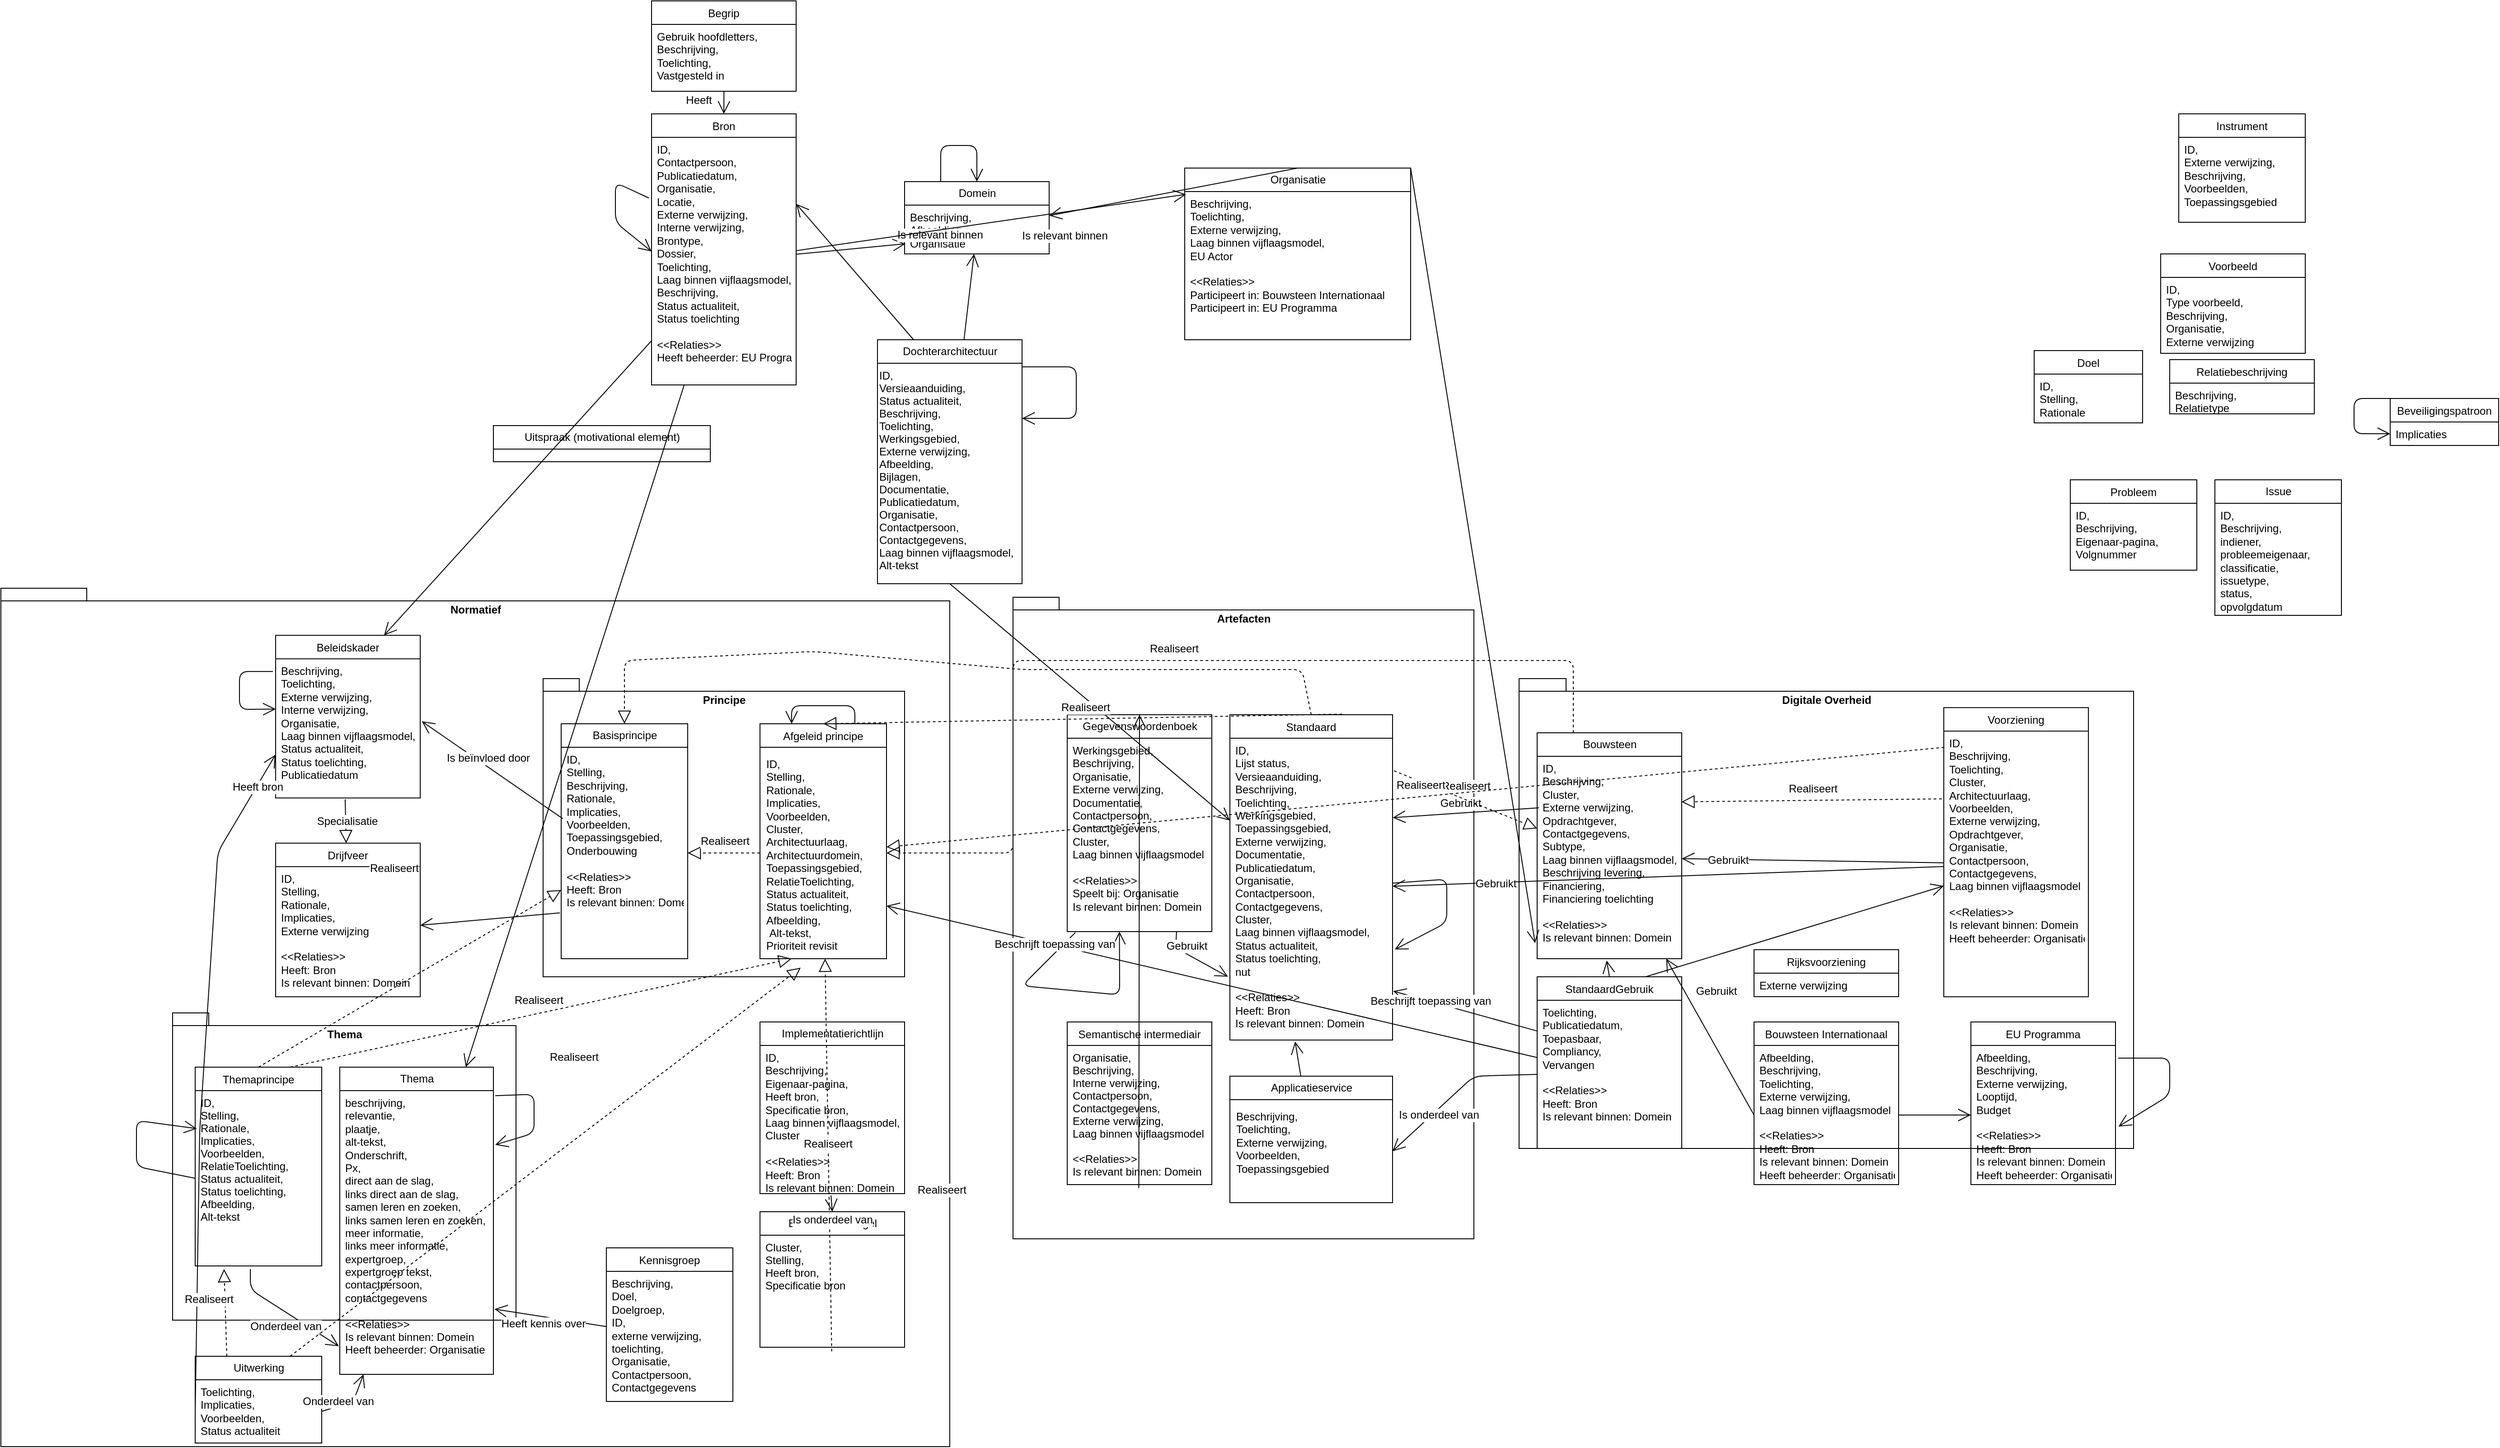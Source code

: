 <mxfile version="12.7.9" type="github">
  <diagram name="Page-1" id="e7e014a7-5840-1c2e-5031-d8a46d1fe8dd">
    <mxGraphModel dx="3383" dy="2010" grid="1" gridSize="10" guides="1" tooltips="1" connect="1" arrows="1" fold="1" page="1" pageScale="1" pageWidth="1169" pageHeight="827" background="#ffffff" math="0" shadow="0">
      <root>
        <mxCell id="0" />
        <mxCell id="1" parent="0" />
        <mxCell id="APrtU9W0fPYDer8AcuMq-291" value="Normatief" style="shape=folder;fontStyle=1;spacingTop=10;tabWidth=40;tabHeight=14;tabPosition=left;html=1;verticalAlign=top;" vertex="1" parent="1">
          <mxGeometry x="-480" y="-160" width="1050" height="950" as="geometry" />
        </mxCell>
        <mxCell id="APrtU9W0fPYDer8AcuMq-135" value="Digitale Overheid" style="shape=folder;fontStyle=1;spacingTop=10;tabWidth=40;tabHeight=14;tabPosition=left;html=1;verticalAlign=top;" vertex="1" parent="1">
          <mxGeometry x="1200" y="-60" width="680" height="520" as="geometry" />
        </mxCell>
        <mxCell id="APrtU9W0fPYDer8AcuMq-133" value="Artefacten" style="shape=folder;fontStyle=1;spacingTop=10;tabWidth=40;tabHeight=14;tabPosition=left;html=1;verticalAlign=top;" vertex="1" parent="1">
          <mxGeometry x="640" y="-150" width="510" height="710" as="geometry" />
        </mxCell>
        <mxCell id="APrtU9W0fPYDer8AcuMq-134" value="Thema" style="shape=folder;fontStyle=1;spacingTop=10;tabWidth=40;tabHeight=14;tabPosition=left;html=1;verticalAlign=top;" vertex="1" parent="1">
          <mxGeometry x="-290" y="310" width="380" height="340" as="geometry" />
        </mxCell>
        <mxCell id="APrtU9W0fPYDer8AcuMq-130" value="Principe" style="shape=folder;fontStyle=1;spacingTop=10;tabWidth=40;tabHeight=14;tabPosition=left;html=1;verticalAlign=top;" vertex="1" parent="1">
          <mxGeometry x="120" y="-60" width="400" height="330" as="geometry" />
        </mxCell>
        <mxCell id="aszXzjKTE8ForRHxuUWM-46" value="Afgeleid principe" style="swimlane;fontStyle=0;childLayout=stackLayout;horizontal=1;startSize=26;fillColor=none;horizontalStack=0;resizeParent=1;resizeParentMax=0;resizeLast=0;collapsible=1;marginBottom=0;" parent="1" vertex="1">
          <mxGeometry x="360" y="-10" width="140" height="260" as="geometry" />
        </mxCell>
        <mxCell id="aszXzjKTE8ForRHxuUWM-51" value="ID, &#xa;Stelling, &#xa;Rationale, &#xa;Implicaties, &#xa;Voorbeelden, &#xa;Cluster, &#xa;Architectuurlaag, &#xa;Architectuurdomein, &#xa;Toepassingsgebied, &#xa;RelatieToelichting, &#xa;Status actualiteit, &#xa;Status toelichting, &#xa;Afbeelding,&#xa; Alt-tekst, &#xa;Prioriteit revisit" style="text;whiteSpace=wrap;spacing=7;treeFolding=0;absoluteArcSize=0;" parent="aszXzjKTE8ForRHxuUWM-46" vertex="1">
          <mxGeometry y="26" width="140" height="234" as="geometry" />
        </mxCell>
        <mxCell id="aszXzjKTE8ForRHxuUWM-57" value="Applicatieservice" style="swimlane;fontStyle=0;childLayout=stackLayout;horizontal=1;startSize=26;fillColor=none;horizontalStack=0;resizeParent=1;resizeParentMax=0;resizeLast=0;collapsible=1;marginBottom=0;html=1;" parent="1" vertex="1">
          <mxGeometry x="880" y="380" width="180" height="140" as="geometry" />
        </mxCell>
        <mxCell id="aszXzjKTE8ForRHxuUWM-58" value="Beschrijving, &lt;br&gt;Toelichting, &lt;br&gt;Externe verwijzing, &lt;br&gt;Voorbeelden, &lt;br&gt;Toepassingsgebied" style="text;strokeColor=none;fillColor=none;align=left;verticalAlign=top;overflow=hidden;rotatable=0;points=[[0,0.5],[1,0.5]];portConstraint=eastwest;html=1;spacing=7;" parent="aszXzjKTE8ForRHxuUWM-57" vertex="1">
          <mxGeometry y="26" width="180" height="114" as="geometry" />
        </mxCell>
        <mxCell id="aszXzjKTE8ForRHxuUWM-61" value="Basisprincipe" style="swimlane;fontStyle=0;childLayout=stackLayout;horizontal=1;startSize=26;fillColor=none;horizontalStack=0;resizeParent=1;resizeParentMax=0;resizeLast=0;collapsible=1;marginBottom=0;html=1;" parent="1" vertex="1">
          <mxGeometry x="140" y="-10" width="140" height="260" as="geometry" />
        </mxCell>
        <mxCell id="aszXzjKTE8ForRHxuUWM-62" value="ID,&amp;nbsp;&lt;br&gt;Stelling,&amp;nbsp;&lt;br&gt;Beschrijving,&amp;nbsp;&lt;br&gt;Rationale,&lt;br&gt;Implicaties,&amp;nbsp;&lt;br&gt;Voorbeelden,&amp;nbsp;&lt;br&gt;Toepassingsgebied,&amp;nbsp;&lt;br&gt;Onderbouwing&lt;br&gt;&lt;br&gt;&amp;lt;&amp;lt;Relaties&amp;gt;&amp;gt;&lt;br&gt;Heeft: Bron&lt;br&gt;Is relevant binnen: Domein" style="text;strokeColor=none;fillColor=none;align=left;verticalAlign=top;spacingLeft=4;spacingRight=4;overflow=hidden;rotatable=0;points=[[0,0.5],[1,0.5]];portConstraint=eastwest;fontColor=#000000;html=1;" parent="aszXzjKTE8ForRHxuUWM-61" vertex="1">
          <mxGeometry y="26" width="140" height="234" as="geometry" />
        </mxCell>
        <mxCell id="4kYaTvi9r67Zi_UZiXDF-1" value="Begrip" style="swimlane;fontStyle=0;childLayout=stackLayout;horizontal=1;startSize=26;horizontalStack=0;resizeParent=1;resizeParentMax=0;resizeLast=0;collapsible=1;marginBottom=0;" parent="1" vertex="1">
          <mxGeometry x="240" y="-810" width="160" height="100" as="geometry">
            <mxRectangle x="460" y="400" width="70" height="26" as="alternateBounds" />
          </mxGeometry>
        </mxCell>
        <mxCell id="4kYaTvi9r67Zi_UZiXDF-2" value="Gebruik hoofdletters,&amp;nbsp;&lt;br&gt;Beschrijving,&amp;nbsp;&lt;br&gt;Toelichting,&amp;nbsp;&lt;br&gt;Vastgesteld in" style="text;strokeColor=none;fillColor=none;align=left;verticalAlign=top;spacingLeft=4;spacingRight=4;overflow=hidden;rotatable=0;points=[[0,0.5],[1,0.5]];portConstraint=eastwest;html=1;" parent="4kYaTvi9r67Zi_UZiXDF-1" vertex="1">
          <mxGeometry y="26" width="160" height="74" as="geometry" />
        </mxCell>
        <mxCell id="APrtU9W0fPYDer8AcuMq-1" value="Beheersmaatregel" style="swimlane;fontStyle=0;childLayout=stackLayout;horizontal=1;startSize=26;fillColor=none;horizontalStack=0;resizeParent=1;resizeParentMax=0;resizeLast=0;collapsible=1;marginBottom=0;html=1;" vertex="1" parent="1">
          <mxGeometry x="360" y="530" width="160" height="150" as="geometry" />
        </mxCell>
        <mxCell id="APrtU9W0fPYDer8AcuMq-2" value="Cluster,&#xa;Stelling,&#xa;Heeft bron,&#xa;Specificatie bron&#xa;&#xa;" style="text;strokeColor=none;fillColor=none;align=left;verticalAlign=top;spacingLeft=4;spacingRight=4;overflow=hidden;rotatable=0;points=[[0,0.5],[1,0.5]];portConstraint=eastwest;" vertex="1" parent="APrtU9W0fPYDer8AcuMq-1">
          <mxGeometry y="26" width="160" height="124" as="geometry" />
        </mxCell>
        <mxCell id="APrtU9W0fPYDer8AcuMq-13" value="Beleidskader" style="swimlane;fontStyle=0;childLayout=stackLayout;horizontal=1;startSize=26;fillColor=none;horizontalStack=0;resizeParent=1;resizeParentMax=0;resizeLast=0;collapsible=1;marginBottom=0;" vertex="1" parent="1">
          <mxGeometry x="-175.99" y="-107.87" width="160" height="180" as="geometry">
            <mxRectangle x="250" y="280" width="110" height="130" as="alternateBounds" />
          </mxGeometry>
        </mxCell>
        <mxCell id="APrtU9W0fPYDer8AcuMq-14" value="Beschrijving,&lt;br&gt;Toelichting,&lt;br&gt;Externe verwijzing,&lt;br&gt;Interne verwijzing,&amp;nbsp;&lt;br&gt;Organisatie,&amp;nbsp;&lt;br&gt;Laag binnen vijflaagsmodel,&amp;nbsp;&lt;br&gt;Status actualiteit,&amp;nbsp;&lt;br&gt;Status toelichting,&amp;nbsp;&lt;br&gt;Publicatiedatum" style="text;strokeColor=none;fillColor=none;align=left;verticalAlign=top;spacingLeft=4;spacingRight=4;overflow=hidden;rotatable=0;points=[[0,0.5],[1,0.5]];portConstraint=eastwest;html=1;" vertex="1" parent="APrtU9W0fPYDer8AcuMq-13">
          <mxGeometry y="26" width="160" height="154" as="geometry" />
        </mxCell>
        <mxCell id="APrtU9W0fPYDer8AcuMq-16" value="Beveiligingspatroon" style="swimlane;fontStyle=0;childLayout=stackLayout;horizontal=1;startSize=26;fillColor=none;horizontalStack=0;resizeParent=1;resizeParentMax=0;resizeLast=0;collapsible=1;marginBottom=0;" vertex="1" parent="1">
          <mxGeometry x="2164" y="-370" width="120" height="52" as="geometry" />
        </mxCell>
        <mxCell id="APrtU9W0fPYDer8AcuMq-17" value="Implicaties" style="text;strokeColor=none;fillColor=none;align=left;verticalAlign=top;spacingLeft=4;spacingRight=4;overflow=hidden;rotatable=0;points=[[0,0.5],[1,0.5]];portConstraint=eastwest;html=1;" vertex="1" parent="APrtU9W0fPYDer8AcuMq-16">
          <mxGeometry y="26" width="120" height="26" as="geometry" />
        </mxCell>
        <mxCell id="APrtU9W0fPYDer8AcuMq-173" value="" style="endArrow=open;endFill=1;endSize=12;html=1;exitX=0;exitY=0;exitDx=0;exitDy=0;entryX=0;entryY=0.5;entryDx=0;entryDy=0;" edge="1" parent="APrtU9W0fPYDer8AcuMq-16" source="APrtU9W0fPYDer8AcuMq-16" target="APrtU9W0fPYDer8AcuMq-17">
          <mxGeometry width="160" relative="1" as="geometry">
            <mxPoint x="-270" y="10" as="sourcePoint" />
            <mxPoint x="-40" y="40" as="targetPoint" />
            <Array as="points">
              <mxPoint x="-40" />
              <mxPoint x="-40" y="39" />
            </Array>
          </mxGeometry>
        </mxCell>
        <mxCell id="APrtU9W0fPYDer8AcuMq-20" value="Bouwsteen" style="swimlane;fontStyle=0;childLayout=stackLayout;horizontal=1;startSize=26;fillColor=none;horizontalStack=0;resizeParent=1;resizeParentMax=0;resizeLast=0;collapsible=1;marginBottom=0;html=1;" vertex="1" parent="1">
          <mxGeometry x="1220" width="160" height="250" as="geometry" />
        </mxCell>
        <mxCell id="APrtU9W0fPYDer8AcuMq-21" value="ID,&amp;nbsp;&lt;br&gt;Beschrijving,&amp;nbsp;&lt;br&gt;Cluster,&amp;nbsp;&lt;br&gt;Externe verwijzing,&amp;nbsp;&lt;br&gt;Opdrachtgever,&amp;nbsp;&lt;br&gt;Contactgegevens,&amp;nbsp;&lt;br&gt;Subtype,&amp;nbsp;&lt;br&gt;Laag binnen vijflaagsmodel,&amp;nbsp;&lt;br&gt;Beschrijving levering,&amp;nbsp;&lt;br&gt;Financiering,&amp;nbsp;&lt;br&gt;Financiering toelichting&lt;br&gt;&lt;br&gt;&amp;lt;&amp;lt;Relaties&amp;gt;&amp;gt;&lt;br&gt;Is relevant binnen: Domein&lt;br&gt;" style="text;strokeColor=none;fillColor=none;align=left;verticalAlign=top;spacingLeft=4;spacingRight=4;overflow=hidden;rotatable=0;points=[[0,0.5],[1,0.5]];portConstraint=eastwest;html=1;" vertex="1" parent="APrtU9W0fPYDer8AcuMq-20">
          <mxGeometry y="26" width="160" height="224" as="geometry" />
        </mxCell>
        <mxCell id="APrtU9W0fPYDer8AcuMq-24" value="Bouwsteen Internationaal" style="swimlane;fontStyle=0;childLayout=stackLayout;horizontal=1;startSize=26;fillColor=none;horizontalStack=0;resizeParent=1;resizeParentMax=0;resizeLast=0;collapsible=1;marginBottom=0;" vertex="1" parent="1">
          <mxGeometry x="1460" y="320" width="160" height="180" as="geometry" />
        </mxCell>
        <mxCell id="APrtU9W0fPYDer8AcuMq-25" value="Afbeelding,&amp;nbsp;&lt;br&gt;Beschrijving,&amp;nbsp;&lt;br&gt;Toelichting,&amp;nbsp;&lt;br&gt;Externe verwijzing,&amp;nbsp;&lt;br&gt;Laag binnen vijflaagsmodel&lt;br&gt;&lt;br&gt;&amp;lt;&amp;lt;Relaties&amp;gt;&amp;gt;&lt;br&gt;Heeft: Bron&lt;br&gt;Is relevant binnen: Domein&lt;br&gt;Heeft beheerder: Organisatie" style="text;strokeColor=none;fillColor=none;align=left;verticalAlign=top;spacingLeft=4;spacingRight=4;overflow=hidden;rotatable=0;points=[[0,0.5],[1,0.5]];portConstraint=eastwest;html=1;" vertex="1" parent="APrtU9W0fPYDer8AcuMq-24">
          <mxGeometry y="26" width="160" height="154" as="geometry" />
        </mxCell>
        <mxCell id="APrtU9W0fPYDer8AcuMq-28" value="Bron" style="swimlane;fontStyle=0;childLayout=stackLayout;horizontal=1;startSize=26;fillColor=none;horizontalStack=0;resizeParent=1;resizeParentMax=0;resizeLast=0;collapsible=1;marginBottom=0;" vertex="1" parent="1">
          <mxGeometry x="240" y="-685" width="160" height="300" as="geometry" />
        </mxCell>
        <mxCell id="APrtU9W0fPYDer8AcuMq-29" value="ID,&amp;nbsp;&lt;br&gt;Contactpersoon,&amp;nbsp;&lt;br&gt;Publicatiedatum,&amp;nbsp;&lt;br&gt;Organisatie,&amp;nbsp;&lt;br&gt;Locatie,&amp;nbsp;&lt;br&gt;Externe verwijzing,&amp;nbsp;&lt;br&gt;Interne verwijzing,&amp;nbsp;&lt;br&gt;Brontype,&amp;nbsp;&lt;br&gt;Dossier,&amp;nbsp;&lt;br&gt;Toelichting,&amp;nbsp;&lt;br&gt;Laag binnen vijflaagsmodel,&amp;nbsp;&lt;br&gt;Beschrijving,&amp;nbsp;&lt;br&gt;Status actualiteit,&amp;nbsp;&lt;br&gt;Status toelichting&lt;br&gt;&lt;br&gt;&amp;lt;&amp;lt;Relaties&amp;gt;&amp;gt;&lt;br&gt;Heeft beheerder: EU Programma" style="text;strokeColor=none;fillColor=none;align=left;verticalAlign=top;spacingLeft=4;spacingRight=4;overflow=hidden;rotatable=0;points=[[0,0.5],[1,0.5]];portConstraint=eastwest;html=1;" vertex="1" parent="APrtU9W0fPYDer8AcuMq-28">
          <mxGeometry y="26" width="160" height="274" as="geometry" />
        </mxCell>
        <mxCell id="APrtU9W0fPYDer8AcuMq-193" value="" style="endArrow=open;endFill=1;endSize=12;html=1;entryX=0;entryY=0.461;entryDx=0;entryDy=0;entryPerimeter=0;exitX=-0.019;exitY=0.245;exitDx=0;exitDy=0;exitPerimeter=0;" edge="1" parent="APrtU9W0fPYDer8AcuMq-28" source="APrtU9W0fPYDer8AcuMq-29" target="APrtU9W0fPYDer8AcuMq-29">
          <mxGeometry width="160" relative="1" as="geometry">
            <mxPoint x="7" y="410" as="sourcePoint" />
            <mxPoint x="10.16" y="451.594" as="targetPoint" />
            <Array as="points">
              <mxPoint x="-40" y="76" />
              <mxPoint x="-40" y="120" />
            </Array>
          </mxGeometry>
        </mxCell>
        <mxCell id="APrtU9W0fPYDer8AcuMq-32" value="Dochterarchitectuur" style="swimlane;fontStyle=0;childLayout=stackLayout;horizontal=1;startSize=26;fillColor=none;horizontalStack=0;resizeParent=1;resizeParentMax=0;resizeLast=0;collapsible=1;marginBottom=0;html=1;" vertex="1" parent="1">
          <mxGeometry x="490" y="-435" width="160" height="270" as="geometry" />
        </mxCell>
        <mxCell id="APrtU9W0fPYDer8AcuMq-36" value="ID, &#xa;Versieaanduiding, &#xa;Status actualiteit, &#xa;Beschrijving, &#xa;Toelichting, &#xa;Werkingsgebied, &#xa;Externe verwijzing, &#xa;Afbeelding, &#xa;Bijlagen, &#xa;Documentatie, &#xa;Publicatiedatum, &#xa;Organisatie, &#xa;Contactpersoon, &#xa;Contactgegevens, &#xa;Laag binnen vijflaagsmodel, &#xa;Alt-tekst" style="text;" vertex="1" parent="APrtU9W0fPYDer8AcuMq-32">
          <mxGeometry y="26" width="160" height="244" as="geometry" />
        </mxCell>
        <mxCell id="APrtU9W0fPYDer8AcuMq-198" value="" style="endArrow=open;endFill=1;endSize=12;html=1;entryX=1;entryY=0.25;entryDx=0;entryDy=0;" edge="1" parent="APrtU9W0fPYDer8AcuMq-32" target="APrtU9W0fPYDer8AcuMq-36">
          <mxGeometry width="160" relative="1" as="geometry">
            <mxPoint x="160" y="30" as="sourcePoint" />
            <mxPoint x="220" y="80" as="targetPoint" />
            <Array as="points">
              <mxPoint x="220" y="30" />
              <mxPoint x="220" y="87" />
            </Array>
          </mxGeometry>
        </mxCell>
        <mxCell id="APrtU9W0fPYDer8AcuMq-40" value="Doel" style="swimlane;fontStyle=0;childLayout=stackLayout;horizontal=1;startSize=26;fillColor=none;horizontalStack=0;resizeParent=1;resizeParentMax=0;resizeLast=0;collapsible=1;marginBottom=0;" vertex="1" parent="1">
          <mxGeometry x="1770" y="-423" width="120" height="80" as="geometry" />
        </mxCell>
        <mxCell id="APrtU9W0fPYDer8AcuMq-41" value="ID,&amp;nbsp;&lt;br&gt;Stelling,&amp;nbsp;&lt;br&gt;Rationale" style="text;strokeColor=none;fillColor=none;align=left;verticalAlign=top;spacingLeft=4;spacingRight=4;overflow=hidden;rotatable=0;points=[[0,0.5],[1,0.5]];portConstraint=eastwest;html=1;" vertex="1" parent="APrtU9W0fPYDer8AcuMq-40">
          <mxGeometry y="26" width="120" height="54" as="geometry" />
        </mxCell>
        <mxCell id="APrtU9W0fPYDer8AcuMq-44" value="Domein" style="swimlane;fontStyle=0;childLayout=stackLayout;horizontal=1;startSize=26;fillColor=none;horizontalStack=0;resizeParent=1;resizeParentMax=0;resizeLast=0;collapsible=1;marginBottom=0;html=1;" vertex="1" parent="1">
          <mxGeometry x="520" y="-610" width="160" height="80" as="geometry" />
        </mxCell>
        <mxCell id="APrtU9W0fPYDer8AcuMq-45" value="Beschrijving,&amp;nbsp;&lt;br&gt;Afbeelding,&amp;nbsp;&lt;br&gt;Organisatie" style="text;strokeColor=none;fillColor=none;align=left;verticalAlign=top;spacingLeft=4;spacingRight=4;overflow=hidden;rotatable=0;points=[[0,0.5],[1,0.5]];portConstraint=eastwest;html=1;" vertex="1" parent="APrtU9W0fPYDer8AcuMq-44">
          <mxGeometry y="26" width="160" height="54" as="geometry" />
        </mxCell>
        <mxCell id="APrtU9W0fPYDer8AcuMq-48" value="Drijfveer" style="swimlane;fontStyle=0;childLayout=stackLayout;horizontal=1;startSize=26;fillColor=none;horizontalStack=0;resizeParent=1;resizeParentMax=0;resizeLast=0;collapsible=1;marginBottom=0;" vertex="1" parent="1">
          <mxGeometry x="-175.99" y="122.13" width="160" height="170" as="geometry" />
        </mxCell>
        <mxCell id="APrtU9W0fPYDer8AcuMq-49" value="ID,&amp;nbsp;&lt;br&gt;Stelling,&amp;nbsp;&lt;br&gt;Rationale,&amp;nbsp;&lt;br&gt;Implicaties,&amp;nbsp;&lt;br&gt;Externe verwijzing&lt;br&gt;&lt;br&gt;&amp;lt;&amp;lt;Relaties&amp;gt;&amp;gt;&lt;br&gt;Heeft: Bron&lt;br&gt;Is relevant binnen: Domein" style="text;strokeColor=none;fillColor=none;align=left;verticalAlign=top;spacingLeft=4;spacingRight=4;overflow=hidden;rotatable=0;points=[[0,0.5],[1,0.5]];portConstraint=eastwest;html=1;" vertex="1" parent="APrtU9W0fPYDer8AcuMq-48">
          <mxGeometry y="26" width="160" height="144" as="geometry" />
        </mxCell>
        <mxCell id="APrtU9W0fPYDer8AcuMq-52" value="EU Programma" style="swimlane;fontStyle=0;childLayout=stackLayout;horizontal=1;startSize=26;fillColor=none;horizontalStack=0;resizeParent=1;resizeParentMax=0;resizeLast=0;collapsible=1;marginBottom=0;" vertex="1" parent="1">
          <mxGeometry x="1700" y="320" width="160" height="180" as="geometry" />
        </mxCell>
        <mxCell id="APrtU9W0fPYDer8AcuMq-53" value="Afbeelding,&amp;nbsp;&lt;br&gt;Beschrijving,&amp;nbsp;&lt;br&gt;Externe verwijzing,&lt;br&gt;Looptijd,&amp;nbsp;&lt;br&gt;Budget&lt;br&gt;&lt;br&gt;&amp;lt;&amp;lt;Relaties&amp;gt;&amp;gt;&lt;br&gt;Heeft: Bron&lt;br&gt;Is relevant binnen: Domein&lt;br&gt;Heeft beheerder: Organisatie" style="text;strokeColor=none;fillColor=none;align=left;verticalAlign=top;spacingLeft=4;spacingRight=4;overflow=hidden;rotatable=0;points=[[0,0.5],[1,0.5]];portConstraint=eastwest;html=1;" vertex="1" parent="APrtU9W0fPYDer8AcuMq-52">
          <mxGeometry y="26" width="160" height="154" as="geometry" />
        </mxCell>
        <mxCell id="APrtU9W0fPYDer8AcuMq-208" value="" style="endArrow=open;endFill=1;endSize=12;html=1;entryX=1.021;entryY=0.583;entryDx=0;entryDy=0;entryPerimeter=0;" edge="1" parent="APrtU9W0fPYDer8AcuMq-52" target="APrtU9W0fPYDer8AcuMq-53">
          <mxGeometry width="160" relative="1" as="geometry">
            <mxPoint x="163" y="40" as="sourcePoint" />
            <mxPoint x="220" y="80" as="targetPoint" />
            <Array as="points">
              <mxPoint x="220" y="40" />
              <mxPoint x="220" y="81" />
            </Array>
          </mxGeometry>
        </mxCell>
        <mxCell id="APrtU9W0fPYDer8AcuMq-56" value="Gegevenswoordenboek" style="swimlane;fontStyle=0;childLayout=stackLayout;horizontal=1;startSize=26;fillColor=none;horizontalStack=0;resizeParent=1;resizeParentMax=0;resizeLast=0;collapsible=1;marginBottom=0;html=1;" vertex="1" parent="1">
          <mxGeometry x="700" y="-20" width="160" height="240" as="geometry" />
        </mxCell>
        <mxCell id="APrtU9W0fPYDer8AcuMq-57" value="Werkingsgebied,&amp;nbsp;&lt;br&gt;Beschrijving,&amp;nbsp;&lt;br&gt;Organisatie,&amp;nbsp;&lt;br&gt;Externe verwijzing,&amp;nbsp;&lt;br&gt;Documentatie,&amp;nbsp;&lt;br&gt;Contactpersoon,&amp;nbsp;&lt;br&gt;Contactgegevens,&amp;nbsp;&lt;br&gt;Cluster,&amp;nbsp;&lt;br&gt;Laag binnen vijflaagsmodel&lt;br&gt;&lt;br&gt;&amp;lt;&amp;lt;Relaties&amp;gt;&amp;gt;&lt;br&gt;Speelt bij: Organisatie&lt;br&gt;Is relevant binnen: Domein" style="text;strokeColor=none;fillColor=none;align=left;verticalAlign=top;spacingLeft=4;spacingRight=4;overflow=hidden;rotatable=0;points=[[0,0.5],[1,0.5]];portConstraint=eastwest;html=1;" vertex="1" parent="APrtU9W0fPYDer8AcuMq-56">
          <mxGeometry y="26" width="160" height="214" as="geometry" />
        </mxCell>
        <mxCell id="APrtU9W0fPYDer8AcuMq-214" value="" style="endArrow=open;endFill=1;endSize=12;html=1;exitX=0.056;exitY=1.005;exitDx=0;exitDy=0;exitPerimeter=0;entryX=0.361;entryY=1;entryDx=0;entryDy=0;entryPerimeter=0;" edge="1" parent="APrtU9W0fPYDer8AcuMq-56" source="APrtU9W0fPYDer8AcuMq-57" target="APrtU9W0fPYDer8AcuMq-57">
          <mxGeometry width="160" relative="1" as="geometry">
            <mxPoint x="90" y="200" as="sourcePoint" />
            <mxPoint x="-40" y="220" as="targetPoint" />
            <Array as="points">
              <mxPoint x="-50" y="300" />
              <mxPoint x="58" y="310" />
            </Array>
          </mxGeometry>
        </mxCell>
        <mxCell id="APrtU9W0fPYDer8AcuMq-60" value="Implementatierichtlijn" style="swimlane;fontStyle=0;childLayout=stackLayout;horizontal=1;startSize=26;fillColor=none;horizontalStack=0;resizeParent=1;resizeParentMax=0;resizeLast=0;collapsible=1;marginBottom=0;html=1;" vertex="1" parent="1">
          <mxGeometry x="360" y="320" width="160" height="190" as="geometry" />
        </mxCell>
        <mxCell id="APrtU9W0fPYDer8AcuMq-61" value="ID,&amp;nbsp;&lt;br&gt;Beschrijving,&amp;nbsp;&lt;br&gt;Eigenaar-pagina,&amp;nbsp;&lt;br&gt;Heeft bron,&amp;nbsp;&lt;br&gt;Specificatie bron,&amp;nbsp;&lt;br&gt;Laag binnen vijflaagsmodel,&amp;nbsp;&lt;br&gt;Cluster&lt;br&gt;&lt;br&gt;&amp;lt;&amp;lt;Relaties&amp;gt;&amp;gt;&lt;br style=&quot;padding: 0px ; margin: 0px&quot;&gt;Heeft: Bron&lt;br&gt;Is relevant binnen: Domein" style="text;strokeColor=none;fillColor=none;align=left;verticalAlign=top;spacingLeft=4;spacingRight=4;overflow=hidden;rotatable=0;points=[[0,0.5],[1,0.5]];portConstraint=eastwest;html=1;" vertex="1" parent="APrtU9W0fPYDer8AcuMq-60">
          <mxGeometry y="26" width="160" height="164" as="geometry" />
        </mxCell>
        <mxCell id="APrtU9W0fPYDer8AcuMq-64" value="Instrument" style="swimlane;fontStyle=0;childLayout=stackLayout;horizontal=1;startSize=26;fillColor=none;horizontalStack=0;resizeParent=1;resizeParentMax=0;resizeLast=0;collapsible=1;marginBottom=0;" vertex="1" parent="1">
          <mxGeometry x="1930" y="-685" width="140" height="120" as="geometry" />
        </mxCell>
        <mxCell id="APrtU9W0fPYDer8AcuMq-65" value="ID, &lt;br&gt;Externe verwijzing, &lt;br&gt;Beschrijving, &lt;br&gt;Voorbeelden, &lt;br&gt;Toepassingsgebied" style="text;strokeColor=none;fillColor=none;align=left;verticalAlign=top;spacingLeft=4;spacingRight=4;overflow=hidden;rotatable=0;points=[[0,0.5],[1,0.5]];portConstraint=eastwest;html=1;" vertex="1" parent="APrtU9W0fPYDer8AcuMq-64">
          <mxGeometry y="26" width="140" height="94" as="geometry" />
        </mxCell>
        <mxCell id="APrtU9W0fPYDer8AcuMq-69" value="Issue" style="swimlane;fontStyle=0;childLayout=stackLayout;horizontal=1;startSize=26;fillColor=none;horizontalStack=0;resizeParent=1;resizeParentMax=0;resizeLast=0;collapsible=1;marginBottom=0;html=1;" vertex="1" parent="1">
          <mxGeometry x="1970" y="-280" width="140" height="150" as="geometry" />
        </mxCell>
        <mxCell id="APrtU9W0fPYDer8AcuMq-70" value="ID,&amp;nbsp;&lt;br&gt;Beschrijving,&amp;nbsp;&lt;br&gt;indiener,&amp;nbsp;&lt;br&gt;probleemeigenaar,&amp;nbsp;&lt;br&gt;classificatie,&amp;nbsp;&lt;br&gt;issuetype,&amp;nbsp;&lt;br&gt;status,&amp;nbsp;&lt;br&gt;opvolgdatum" style="text;strokeColor=none;fillColor=none;align=left;verticalAlign=top;spacingLeft=4;spacingRight=4;overflow=hidden;rotatable=0;points=[[0,0.5],[1,0.5]];portConstraint=eastwest;html=1;" vertex="1" parent="APrtU9W0fPYDer8AcuMq-69">
          <mxGeometry y="26" width="140" height="124" as="geometry" />
        </mxCell>
        <mxCell id="APrtU9W0fPYDer8AcuMq-73" value="Kennisgroep" style="swimlane;fontStyle=0;childLayout=stackLayout;horizontal=1;startSize=26;fillColor=none;horizontalStack=0;resizeParent=1;resizeParentMax=0;resizeLast=0;collapsible=1;marginBottom=0;" vertex="1" parent="1">
          <mxGeometry x="190" y="570" width="140" height="170" as="geometry" />
        </mxCell>
        <mxCell id="APrtU9W0fPYDer8AcuMq-74" value="Beschrijving,&amp;nbsp;&lt;br&gt;Doel,&amp;nbsp;&lt;br&gt;Doelgroep,&amp;nbsp;&lt;br&gt;ID,&amp;nbsp;&lt;br&gt;externe verwijzing,&amp;nbsp;&lt;br&gt;toelichting,&amp;nbsp;&lt;br&gt;Organisatie,&amp;nbsp;&lt;br&gt;Contactpersoon,&amp;nbsp;&lt;br&gt;Contactgegevens" style="text;strokeColor=none;fillColor=none;align=left;verticalAlign=top;spacingLeft=4;spacingRight=4;overflow=hidden;rotatable=0;points=[[0,0.5],[1,0.5]];portConstraint=eastwest;html=1;" vertex="1" parent="APrtU9W0fPYDer8AcuMq-73">
          <mxGeometry y="26" width="140" height="144" as="geometry" />
        </mxCell>
        <mxCell id="APrtU9W0fPYDer8AcuMq-81" value="Probleem" style="swimlane;fontStyle=0;childLayout=stackLayout;horizontal=1;startSize=26;fillColor=none;horizontalStack=0;resizeParent=1;resizeParentMax=0;resizeLast=0;collapsible=1;marginBottom=0;" vertex="1" parent="1">
          <mxGeometry x="1810" y="-280" width="140" height="100" as="geometry" />
        </mxCell>
        <mxCell id="APrtU9W0fPYDer8AcuMq-82" value="ID,&amp;nbsp;&lt;br&gt;Beschrijving,&lt;br&gt;Eigenaar-pagina,&amp;nbsp;&lt;br&gt;Volgnummer" style="text;strokeColor=none;fillColor=none;align=left;verticalAlign=top;spacingLeft=4;spacingRight=4;overflow=hidden;rotatable=0;points=[[0,0.5],[1,0.5]];portConstraint=eastwest;html=1;" vertex="1" parent="APrtU9W0fPYDer8AcuMq-81">
          <mxGeometry y="26" width="140" height="74" as="geometry" />
        </mxCell>
        <mxCell id="APrtU9W0fPYDer8AcuMq-85" value="Relatiebeschrijving" style="swimlane;fontStyle=0;childLayout=stackLayout;horizontal=1;startSize=26;fillColor=none;horizontalStack=0;resizeParent=1;resizeParentMax=0;resizeLast=0;collapsible=1;marginBottom=0;html=0;" vertex="1" parent="1">
          <mxGeometry x="1920" y="-413" width="160" height="60" as="geometry" />
        </mxCell>
        <mxCell id="APrtU9W0fPYDer8AcuMq-86" value="Beschrijving,&amp;nbsp;&lt;br&gt;Relatietype" style="text;strokeColor=none;fillColor=none;align=left;verticalAlign=top;spacingLeft=4;spacingRight=4;overflow=hidden;rotatable=0;points=[[0,0.5],[1,0.5]];portConstraint=eastwest;html=1;" vertex="1" parent="APrtU9W0fPYDer8AcuMq-85">
          <mxGeometry y="26" width="160" height="34" as="geometry" />
        </mxCell>
        <mxCell id="APrtU9W0fPYDer8AcuMq-90" value="Rijksvoorziening" style="swimlane;fontStyle=0;childLayout=stackLayout;horizontal=1;startSize=26;fillColor=none;horizontalStack=0;resizeParent=1;resizeParentMax=0;resizeLast=0;collapsible=1;marginBottom=0;" vertex="1" parent="1">
          <mxGeometry x="1460" y="240" width="160" height="52" as="geometry" />
        </mxCell>
        <mxCell id="APrtU9W0fPYDer8AcuMq-91" value="Externe verwijzing" style="text;strokeColor=none;fillColor=none;align=left;verticalAlign=top;spacingLeft=4;spacingRight=4;overflow=hidden;rotatable=0;points=[[0,0.5],[1,0.5]];portConstraint=eastwest;html=1;" vertex="1" parent="APrtU9W0fPYDer8AcuMq-90">
          <mxGeometry y="26" width="160" height="26" as="geometry" />
        </mxCell>
        <mxCell id="APrtU9W0fPYDer8AcuMq-94" value="Semantische intermediair" style="swimlane;fontStyle=0;childLayout=stackLayout;horizontal=1;startSize=26;fillColor=none;horizontalStack=0;resizeParent=1;resizeParentMax=0;resizeLast=0;collapsible=1;marginBottom=0;html=0;" vertex="1" parent="1">
          <mxGeometry x="700" y="320" width="160" height="180" as="geometry" />
        </mxCell>
        <mxCell id="APrtU9W0fPYDer8AcuMq-95" value="Organisatie, &#xa;Beschrijving, &#xa;Interne verwijzing, &#xa;Contactpersoon, &#xa;Contactgegevens, &#xa;Externe verwijzing,&#xa;Laag binnen vijflaagsmodel&#xa;&#xa;&lt;&lt;Relaties&gt;&gt;&#xa;Is relevant binnen: Domein" style="text;strokeColor=none;fillColor=none;align=left;verticalAlign=top;spacingLeft=4;spacingRight=4;overflow=hidden;rotatable=0;points=[[0,0.5],[1,0.5]];portConstraint=eastwest;" vertex="1" parent="APrtU9W0fPYDer8AcuMq-94">
          <mxGeometry y="26" width="160" height="154" as="geometry" />
        </mxCell>
        <mxCell id="APrtU9W0fPYDer8AcuMq-98" value="Standaard" style="swimlane;fontStyle=0;childLayout=stackLayout;horizontal=1;startSize=26;fillColor=none;horizontalStack=0;resizeParent=1;resizeParentMax=0;resizeLast=0;collapsible=1;marginBottom=0;html=0;" vertex="1" parent="1">
          <mxGeometry x="880" y="-20" width="180" height="360" as="geometry" />
        </mxCell>
        <mxCell id="APrtU9W0fPYDer8AcuMq-99" value="ID,&amp;nbsp;&lt;br&gt;Lijst status,&amp;nbsp;&lt;br&gt;Versieaanduiding,&amp;nbsp;&lt;br&gt;Beschrijving,&amp;nbsp;&lt;br&gt;Toelichting,&amp;nbsp;&lt;br&gt;Werkingsgebied,&amp;nbsp;&lt;br&gt;Toepassingsgebied,&amp;nbsp;&lt;br&gt;Externe verwijzing,&amp;nbsp;&lt;br&gt;Documentatie,&amp;nbsp;&lt;br&gt;Publicatiedatum,&amp;nbsp;&lt;br&gt;Organisatie,&amp;nbsp;&lt;br&gt;Contactpersoon,&amp;nbsp;&lt;br&gt;Contactgegevens,&amp;nbsp;&lt;br&gt;Cluster,&amp;nbsp;&lt;br&gt;Laag binnen vijflaagsmodel,&amp;nbsp;&lt;br&gt;Status actualiteit,&amp;nbsp;&lt;br&gt;Status toelichting,&amp;nbsp;&lt;br&gt;nut&lt;br&gt;&lt;br&gt;&amp;lt;&amp;lt;Relaties&amp;gt;&amp;gt;&lt;br&gt;Heeft: Bron&lt;br&gt;Is relevant binnen: Domein" style="text;strokeColor=none;fillColor=none;align=left;verticalAlign=top;spacingLeft=4;spacingRight=4;overflow=hidden;rotatable=0;points=[[0,0.5],[1,0.5]];portConstraint=eastwest;html=1;" vertex="1" parent="APrtU9W0fPYDer8AcuMq-98">
          <mxGeometry y="26" width="180" height="334" as="geometry" />
        </mxCell>
        <mxCell id="APrtU9W0fPYDer8AcuMq-238" value="" style="endArrow=open;endFill=1;endSize=12;html=1;entryX=1.014;entryY=0.7;entryDx=0;entryDy=0;entryPerimeter=0;" edge="1" parent="APrtU9W0fPYDer8AcuMq-98" source="APrtU9W0fPYDer8AcuMq-99" target="APrtU9W0fPYDer8AcuMq-99">
          <mxGeometry width="160" relative="1" as="geometry">
            <mxPoint x="-220" y="-10" as="sourcePoint" />
            <mxPoint x="170" y="228" as="targetPoint" />
            <Array as="points">
              <mxPoint x="240" y="182" />
              <mxPoint x="240" y="230" />
            </Array>
          </mxGeometry>
        </mxCell>
        <mxCell id="APrtU9W0fPYDer8AcuMq-102" value="StandaardGebruik" style="swimlane;fontStyle=0;childLayout=stackLayout;horizontal=1;startSize=26;fillColor=none;horizontalStack=0;resizeParent=1;resizeParentMax=0;resizeLast=0;collapsible=1;marginBottom=0;" vertex="1" parent="1">
          <mxGeometry x="1220" y="270" width="160" height="190" as="geometry" />
        </mxCell>
        <mxCell id="APrtU9W0fPYDer8AcuMq-103" value="Toelichting,&amp;nbsp;&lt;br&gt;Publicatiedatum,&amp;nbsp;&lt;br&gt;Toepasbaar,&amp;nbsp;&lt;br&gt;Compliancy,&amp;nbsp;&lt;br&gt;Vervangen&lt;br&gt;&lt;br&gt;&amp;lt;&amp;lt;Relaties&amp;gt;&amp;gt;&lt;br&gt;Heeft: Bron&lt;br&gt;Is relevant binnen: Domein" style="text;strokeColor=none;fillColor=none;align=left;verticalAlign=top;spacingLeft=4;spacingRight=4;overflow=hidden;rotatable=0;points=[[0,0.5],[1,0.5]];portConstraint=eastwest;html=1;" vertex="1" parent="APrtU9W0fPYDer8AcuMq-102">
          <mxGeometry y="26" width="160" height="164" as="geometry" />
        </mxCell>
        <mxCell id="APrtU9W0fPYDer8AcuMq-106" value="Thema" style="swimlane;fontStyle=0;childLayout=stackLayout;horizontal=1;startSize=26;fillColor=none;horizontalStack=0;resizeParent=1;resizeParentMax=0;resizeLast=0;collapsible=1;marginBottom=0;html=1;" vertex="1" parent="1">
          <mxGeometry x="-105" y="370" width="170" height="340" as="geometry" />
        </mxCell>
        <mxCell id="APrtU9W0fPYDer8AcuMq-107" value="beschrijving,&amp;nbsp;&lt;br&gt;relevantie,&amp;nbsp;&lt;br&gt;plaatje,&amp;nbsp;&lt;br&gt;alt-tekst,&amp;nbsp;&lt;br&gt;Onderschrift,&amp;nbsp;&lt;br&gt;Px,&amp;nbsp;&lt;br&gt;direct aan de slag,&amp;nbsp;&lt;br&gt;links direct aan de slag,&amp;nbsp;&lt;br&gt;samen leren en zoeken,&amp;nbsp;&lt;br&gt;links samen leren en zoeken,&amp;nbsp;&lt;br&gt;meer informatie,&amp;nbsp;&lt;br&gt;links meer informatie,&amp;nbsp;&lt;br&gt;expertgroep,&amp;nbsp;&lt;br&gt;expertgroep tekst,&amp;nbsp;&lt;br&gt;contactpersoon,&amp;nbsp;&lt;br&gt;contactgegevens&lt;br&gt;&lt;br&gt;&amp;lt;&amp;lt;Relaties&amp;gt;&amp;gt;&lt;br&gt;Is relevant binnen: Domein&lt;br&gt;Heeft beheerder: Organisatie" style="text;strokeColor=none;fillColor=none;align=left;verticalAlign=top;spacingLeft=4;spacingRight=4;overflow=hidden;rotatable=0;points=[[0,0.5],[1,0.5]];portConstraint=eastwest;html=1;" vertex="1" parent="APrtU9W0fPYDer8AcuMq-106">
          <mxGeometry y="26" width="170" height="314" as="geometry" />
        </mxCell>
        <mxCell id="APrtU9W0fPYDer8AcuMq-262" value="" style="endArrow=open;endFill=1;endSize=12;html=1;exitX=1.012;exitY=0.018;exitDx=0;exitDy=0;exitPerimeter=0;entryX=1.012;entryY=0.191;entryDx=0;entryDy=0;entryPerimeter=0;" edge="1" parent="APrtU9W0fPYDer8AcuMq-106" source="APrtU9W0fPYDer8AcuMq-107" target="APrtU9W0fPYDer8AcuMq-107">
          <mxGeometry width="160" relative="1" as="geometry">
            <mxPoint x="585" y="-40" as="sourcePoint" />
            <mxPoint x="215" y="70" as="targetPoint" />
            <Array as="points">
              <mxPoint x="215" y="30" />
              <mxPoint x="215" y="73" />
            </Array>
          </mxGeometry>
        </mxCell>
        <mxCell id="APrtU9W0fPYDer8AcuMq-110" value="Themaprincipe" style="swimlane;fontStyle=0;childLayout=stackLayout;horizontal=1;startSize=26;fillColor=none;horizontalStack=0;resizeParent=1;resizeParentMax=0;resizeLast=0;collapsible=1;marginBottom=0;" vertex="1" parent="1">
          <mxGeometry x="-265" y="370" width="140" height="220" as="geometry" />
        </mxCell>
        <mxCell id="APrtU9W0fPYDer8AcuMq-111" value="ID, &#xa;Stelling,&#xa;Rationale, &#xa;Implicaties, &#xa;Voorbeelden, &#xa;RelatieToelichting, &#xa;Status actualiteit, &#xa;Status toelichting, &#xa;Afbeelding, &#xa;Alt-tekst" style="text;strokeColor=none;fillColor=none;align=left;verticalAlign=top;spacingLeft=4;spacingRight=4;overflow=hidden;rotatable=0;points=[[0,0.5],[1,0.5]];portConstraint=eastwest;" vertex="1" parent="APrtU9W0fPYDer8AcuMq-110">
          <mxGeometry y="26" width="140" height="194" as="geometry" />
        </mxCell>
        <mxCell id="APrtU9W0fPYDer8AcuMq-271" value="" style="endArrow=open;endFill=1;endSize=12;html=1;exitX=0;exitY=0.5;exitDx=0;exitDy=0;entryX=0.013;entryY=0.217;entryDx=0;entryDy=0;entryPerimeter=0;" edge="1" parent="APrtU9W0fPYDer8AcuMq-110" source="APrtU9W0fPYDer8AcuMq-111" target="APrtU9W0fPYDer8AcuMq-111">
          <mxGeometry width="160" relative="1" as="geometry">
            <mxPoint x="295" y="-40" as="sourcePoint" />
            <mxPoint x="-75" y="70" as="targetPoint" />
            <Array as="points">
              <mxPoint x="-65" y="110" />
              <mxPoint x="-65" y="59" />
            </Array>
          </mxGeometry>
        </mxCell>
        <mxCell id="APrtU9W0fPYDer8AcuMq-114" value="Uitwerking" style="swimlane;fontStyle=0;childLayout=stackLayout;horizontal=1;startSize=26;fillColor=none;horizontalStack=0;resizeParent=1;resizeParentMax=0;resizeLast=0;collapsible=1;marginBottom=0;html=1;" vertex="1" parent="1">
          <mxGeometry x="-265" y="690" width="140" height="96" as="geometry" />
        </mxCell>
        <mxCell id="APrtU9W0fPYDer8AcuMq-115" value="Toelichting, &lt;br&gt;Implicaties, &lt;br&gt;Voorbeelden, &lt;br&gt;Status actualiteit" style="text;strokeColor=none;fillColor=none;align=left;verticalAlign=top;spacingLeft=4;spacingRight=4;overflow=hidden;rotatable=0;points=[[0,0.5],[1,0.5]];portConstraint=eastwest;html=1;" vertex="1" parent="APrtU9W0fPYDer8AcuMq-114">
          <mxGeometry y="26" width="140" height="70" as="geometry" />
        </mxCell>
        <mxCell id="APrtU9W0fPYDer8AcuMq-118" value="Voorbeeld" style="swimlane;fontStyle=0;childLayout=stackLayout;horizontal=1;startSize=26;fillColor=none;horizontalStack=0;resizeParent=1;resizeParentMax=0;resizeLast=0;collapsible=1;marginBottom=0;" vertex="1" parent="1">
          <mxGeometry x="1910" y="-530" width="160" height="110" as="geometry" />
        </mxCell>
        <mxCell id="APrtU9W0fPYDer8AcuMq-119" value="ID, &lt;br&gt;Type voorbeeld, &lt;br&gt;Beschrijving, &lt;br&gt;Organisatie, &lt;br&gt;Externe verwijzing" style="text;strokeColor=none;fillColor=none;align=left;verticalAlign=top;spacingLeft=4;spacingRight=4;overflow=hidden;rotatable=0;points=[[0,0.5],[1,0.5]];portConstraint=eastwest;html=1;" vertex="1" parent="APrtU9W0fPYDer8AcuMq-118">
          <mxGeometry y="26" width="160" height="84" as="geometry" />
        </mxCell>
        <mxCell id="APrtU9W0fPYDer8AcuMq-122" value="Voorziening" style="swimlane;fontStyle=0;childLayout=stackLayout;horizontal=1;startSize=26;fillColor=none;horizontalStack=0;resizeParent=1;resizeParentMax=0;resizeLast=0;collapsible=1;marginBottom=0;html=0;" vertex="1" parent="1">
          <mxGeometry x="1670" y="-27.87" width="160" height="320" as="geometry" />
        </mxCell>
        <mxCell id="APrtU9W0fPYDer8AcuMq-123" value="ID,&amp;nbsp;&lt;br&gt;Beschrijving,&amp;nbsp;&lt;br&gt;Toelichting,&amp;nbsp;&lt;br&gt;Cluster,&amp;nbsp;&lt;br&gt;Architectuurlaag,&amp;nbsp;&lt;br&gt;Voorbeelden,&amp;nbsp;&lt;br&gt;Externe verwijzing,&amp;nbsp;&lt;br&gt;Opdrachtgever,&amp;nbsp;&lt;br&gt;Organisatie,&amp;nbsp;&lt;br&gt;Contactpersoon,&amp;nbsp;&lt;br&gt;Contactgegevens,&amp;nbsp;&lt;br&gt;Laag binnen vijflaagsmodel&lt;br&gt;&lt;br&gt;&amp;lt;&amp;lt;Relaties&amp;gt;&amp;gt;&lt;br&gt;Is relevant binnen: Domein&lt;br&gt;Heeft beheerder: Organisatie" style="text;strokeColor=none;fillColor=none;align=left;verticalAlign=top;spacingLeft=4;spacingRight=4;overflow=hidden;rotatable=0;points=[[0,0.5],[1,0.5]];portConstraint=eastwest;html=1;" vertex="1" parent="APrtU9W0fPYDer8AcuMq-122">
          <mxGeometry y="26" width="160" height="294" as="geometry" />
        </mxCell>
        <mxCell id="APrtU9W0fPYDer8AcuMq-126" value="Uitspraak (motivational element)" style="swimlane;fontStyle=0;childLayout=stackLayout;horizontal=1;startSize=26;fillColor=none;horizontalStack=0;resizeParent=1;resizeParentMax=0;resizeLast=0;collapsible=1;marginBottom=0;html=1;" vertex="1" collapsed="1" parent="1">
          <mxGeometry x="65" y="-340" width="240" height="40" as="geometry">
            <mxRectangle x="670" y="50" width="170" height="52" as="alternateBounds" />
          </mxGeometry>
        </mxCell>
        <mxCell id="APrtU9W0fPYDer8AcuMq-77" value="Organisatie" style="swimlane;fontStyle=0;childLayout=stackLayout;horizontal=1;startSize=26;fillColor=none;horizontalStack=0;resizeParent=1;resizeParentMax=0;resizeLast=0;collapsible=1;marginBottom=0;html=1;" vertex="1" parent="1">
          <mxGeometry x="830" y="-625" width="250" height="190" as="geometry" />
        </mxCell>
        <mxCell id="APrtU9W0fPYDer8AcuMq-78" value="Beschrijving,&amp;nbsp;&lt;br&gt;Toelichting,&amp;nbsp;&lt;br&gt;Externe verwijzing,&amp;nbsp;&lt;br&gt;Laag binnen vijflaagsmodel,&amp;nbsp;&lt;br&gt;EU Actor&lt;br&gt;&lt;br&gt;&amp;lt;&amp;lt;Relaties&amp;gt;&amp;gt;&lt;br&gt;Participeert in: Bouwsteen Internationaal&lt;br&gt;Participeert in: EU Programma" style="text;strokeColor=none;fillColor=none;align=left;verticalAlign=top;spacingLeft=4;spacingRight=4;overflow=hidden;rotatable=0;points=[[0,0.5],[1,0.5]];portConstraint=eastwest;html=1;" vertex="1" parent="APrtU9W0fPYDer8AcuMq-77">
          <mxGeometry y="26" width="250" height="164" as="geometry" />
        </mxCell>
        <mxCell id="APrtU9W0fPYDer8AcuMq-146" value="" style="endArrow=block;dashed=1;endFill=0;endSize=12;html=1;exitX=0;exitY=0.5;exitDx=0;exitDy=0;entryX=1;entryY=0.5;entryDx=0;entryDy=0;" edge="1" parent="1" source="aszXzjKTE8ForRHxuUWM-51" target="aszXzjKTE8ForRHxuUWM-62">
          <mxGeometry width="160" relative="1" as="geometry">
            <mxPoint x="568.56" y="-97.44" as="sourcePoint" />
            <mxPoint x="440" y="45.333" as="targetPoint" />
            <Array as="points" />
          </mxGeometry>
        </mxCell>
        <mxCell id="APrtU9W0fPYDer8AcuMq-147" value="Realiseert" style="text;html=1;align=center;verticalAlign=middle;resizable=0;points=[];labelBackgroundColor=#ffffff;" vertex="1" connectable="0" parent="APrtU9W0fPYDer8AcuMq-146">
          <mxGeometry x="-0.009" y="1" relative="1" as="geometry">
            <mxPoint y="-14" as="offset" />
          </mxGeometry>
        </mxCell>
        <mxCell id="APrtU9W0fPYDer8AcuMq-150" value="" style="endArrow=open;endFill=1;endSize=12;html=1;exitX=0.75;exitY=0;exitDx=0;exitDy=0;entryX=0.25;entryY=0;entryDx=0;entryDy=0;" edge="1" parent="1" source="aszXzjKTE8ForRHxuUWM-46" target="aszXzjKTE8ForRHxuUWM-46">
          <mxGeometry width="160" relative="1" as="geometry">
            <mxPoint x="425" y="-30" as="sourcePoint" />
            <mxPoint x="585" y="-30" as="targetPoint" />
            <Array as="points">
              <mxPoint x="465" y="-30" />
              <mxPoint x="430" y="-30" />
              <mxPoint x="395" y="-30" />
            </Array>
          </mxGeometry>
        </mxCell>
        <mxCell id="APrtU9W0fPYDer8AcuMq-153" value="" style="endArrow=open;endFill=1;endSize=12;html=1;entryX=0.401;entryY=1.005;entryDx=0;entryDy=0;entryPerimeter=0;" edge="1" parent="1" source="aszXzjKTE8ForRHxuUWM-57" target="APrtU9W0fPYDer8AcuMq-99">
          <mxGeometry width="160" relative="1" as="geometry">
            <mxPoint x="938" y="358" as="sourcePoint" />
            <mxPoint x="950" y="300" as="targetPoint" />
          </mxGeometry>
        </mxCell>
        <mxCell id="APrtU9W0fPYDer8AcuMq-156" value="" style="group" vertex="1" connectable="0" parent="1">
          <mxGeometry x="120" y="-280" height="180" as="geometry" />
        </mxCell>
        <mxCell id="APrtU9W0fPYDer8AcuMq-157" value="" style="group" vertex="1" connectable="0" parent="1">
          <mxGeometry x="110" y="-200" height="180" as="geometry" />
        </mxCell>
        <object label="" id="APrtU9W0fPYDer8AcuMq-161">
          <mxCell style="endArrow=open;endFill=1;endSize=12;html=1;exitX=0.013;exitY=0.338;exitDx=0;exitDy=0;entryX=1.011;entryY=0.449;entryDx=0;entryDy=0;entryPerimeter=0;exitPerimeter=0;" edge="1" parent="1" source="aszXzjKTE8ForRHxuUWM-62" target="APrtU9W0fPYDer8AcuMq-14">
            <mxGeometry width="160" relative="1" as="geometry">
              <mxPoint x="-20" y="266" as="sourcePoint" />
              <mxPoint x="140" y="266" as="targetPoint" />
              <Array as="points" />
            </mxGeometry>
          </mxCell>
        </object>
        <mxCell id="APrtU9W0fPYDer8AcuMq-162" value="Is beïnvloed door" style="text;html=1;align=center;verticalAlign=middle;resizable=0;points=[];labelBackgroundColor=#ffffff;" vertex="1" connectable="0" parent="APrtU9W0fPYDer8AcuMq-161">
          <mxGeometry x="0.426" y="1" relative="1" as="geometry">
            <mxPoint x="28.18" y="8.87" as="offset" />
          </mxGeometry>
        </mxCell>
        <object label="" id="APrtU9W0fPYDer8AcuMq-163">
          <mxCell style="endArrow=open;endFill=1;endSize=12;html=1;exitX=0.501;exitY=1;exitDx=0;exitDy=0;entryX=0.5;entryY=0;entryDx=0;entryDy=0;exitPerimeter=0;" edge="1" parent="1" source="4kYaTvi9r67Zi_UZiXDF-2" target="APrtU9W0fPYDer8AcuMq-28">
            <mxGeometry width="160" relative="1" as="geometry">
              <mxPoint x="-231.4" y="-184.35" as="sourcePoint" />
              <mxPoint x="-370" y="-475.64" as="targetPoint" />
            </mxGeometry>
          </mxCell>
        </object>
        <mxCell id="APrtU9W0fPYDer8AcuMq-164" value="Heeft" style="text;html=1;align=center;verticalAlign=middle;resizable=0;points=[];labelBackgroundColor=#ffffff;" vertex="1" connectable="0" parent="APrtU9W0fPYDer8AcuMq-163">
          <mxGeometry x="0.597" y="1" relative="1" as="geometry">
            <mxPoint x="-29" y="-10.01" as="offset" />
          </mxGeometry>
        </mxCell>
        <mxCell id="APrtU9W0fPYDer8AcuMq-165" value="" style="endArrow=block;dashed=1;endFill=0;endSize=12;html=1;exitX=0.496;exitY=1.037;exitDx=0;exitDy=0;exitPerimeter=0;" edge="1" parent="1" source="APrtU9W0fPYDer8AcuMq-2" target="aszXzjKTE8ForRHxuUWM-51">
          <mxGeometry width="160" relative="1" as="geometry">
            <mxPoint x="500" y="-61" as="sourcePoint" />
            <mxPoint x="420" y="-61" as="targetPoint" />
          </mxGeometry>
        </mxCell>
        <mxCell id="APrtU9W0fPYDer8AcuMq-166" value="Realiseert" style="text;html=1;align=center;verticalAlign=middle;resizable=0;points=[];labelBackgroundColor=#ffffff;" vertex="1" connectable="0" parent="APrtU9W0fPYDer8AcuMq-165">
          <mxGeometry x="-0.009" y="1" relative="1" as="geometry">
            <mxPoint y="-14" as="offset" />
          </mxGeometry>
        </mxCell>
        <mxCell id="APrtU9W0fPYDer8AcuMq-167" value="" style="endArrow=open;endFill=1;endSize=12;html=1;entryX=0.001;entryY=0.361;entryDx=0;entryDy=0;entryPerimeter=0;" edge="1" parent="1" target="APrtU9W0fPYDer8AcuMq-14">
          <mxGeometry width="160" relative="1" as="geometry">
            <mxPoint x="-178.99" y="-67.87" as="sourcePoint" />
            <mxPoint x="-215.99" y="-27.87" as="targetPoint" />
            <Array as="points">
              <mxPoint x="-215.99" y="-67.87" />
              <mxPoint x="-215.99" y="-25.87" />
            </Array>
          </mxGeometry>
        </mxCell>
        <object label="" id="APrtU9W0fPYDer8AcuMq-154">
          <mxCell style="endArrow=open;endFill=1;endSize=12;html=1;exitX=-0.01;exitY=0.783;exitDx=0;exitDy=0;exitPerimeter=0;" edge="1" parent="1" source="aszXzjKTE8ForRHxuUWM-62" target="APrtU9W0fPYDer8AcuMq-49">
            <mxGeometry width="160" relative="1" as="geometry">
              <mxPoint x="190" y="-70" as="sourcePoint" />
              <mxPoint x="3" y="284" as="targetPoint" />
            </mxGeometry>
          </mxCell>
        </object>
        <mxCell id="APrtU9W0fPYDer8AcuMq-168" value="" style="endArrow=block;endFill=0;endSize=12;html=1;exitX=0.481;exitY=1.01;exitDx=0;exitDy=0;exitPerimeter=0;" edge="1" parent="1" source="APrtU9W0fPYDer8AcuMq-14" target="APrtU9W0fPYDer8AcuMq-48">
          <mxGeometry width="160" relative="1" as="geometry">
            <mxPoint x="-245.99" y="69.8" as="sourcePoint" />
            <mxPoint x="-305.99" y="192.133" as="targetPoint" />
            <Array as="points" />
          </mxGeometry>
        </mxCell>
        <mxCell id="APrtU9W0fPYDer8AcuMq-169" value="Specialisatie" style="text;html=1;align=center;verticalAlign=middle;resizable=0;points=[];labelBackgroundColor=#ffffff;" vertex="1" connectable="0" parent="APrtU9W0fPYDer8AcuMq-168">
          <mxGeometry x="-0.009" y="1" relative="1" as="geometry">
            <mxPoint as="offset" />
          </mxGeometry>
        </mxCell>
        <object label="" id="APrtU9W0fPYDer8AcuMq-174">
          <mxCell style="endArrow=open;endFill=1;endSize=12;html=1;entryX=1.001;entryY=0.263;entryDx=0;entryDy=0;entryPerimeter=0;" edge="1" parent="1" target="APrtU9W0fPYDer8AcuMq-99">
            <mxGeometry width="160" relative="1" as="geometry">
              <mxPoint x="1222" y="83" as="sourcePoint" />
              <mxPoint x="1090" y="81" as="targetPoint" />
            </mxGeometry>
          </mxCell>
        </object>
        <mxCell id="APrtU9W0fPYDer8AcuMq-175" value="Gebruikt" style="text;html=1;align=center;verticalAlign=middle;resizable=0;points=[];labelBackgroundColor=#ffffff;" vertex="1" connectable="0" parent="APrtU9W0fPYDer8AcuMq-174">
          <mxGeometry x="0.426" y="1" relative="1" as="geometry">
            <mxPoint x="28.18" y="-14.23" as="offset" />
          </mxGeometry>
        </mxCell>
        <mxCell id="APrtU9W0fPYDer8AcuMq-177" value="" style="endArrow=block;dashed=1;endFill=0;endSize=12;html=1;exitX=0.25;exitY=0;exitDx=0;exitDy=0;" edge="1" parent="1" source="APrtU9W0fPYDer8AcuMq-20" target="aszXzjKTE8ForRHxuUWM-51">
          <mxGeometry width="160" relative="1" as="geometry">
            <mxPoint x="609.36" y="-87.632" as="sourcePoint" />
            <mxPoint x="513.36" y="50.102" as="targetPoint" />
            <Array as="points">
              <mxPoint x="1260" y="-80" />
              <mxPoint x="1140" y="-80" />
              <mxPoint x="640" y="-80" />
              <mxPoint x="640" y="50" />
              <mxPoint x="640" y="133" />
            </Array>
          </mxGeometry>
        </mxCell>
        <mxCell id="APrtU9W0fPYDer8AcuMq-178" value="Realiseert" style="text;html=1;align=center;verticalAlign=middle;resizable=0;points=[];labelBackgroundColor=#ffffff;" vertex="1" connectable="0" parent="APrtU9W0fPYDer8AcuMq-177">
          <mxGeometry x="-0.009" y="1" relative="1" as="geometry">
            <mxPoint y="-14" as="offset" />
          </mxGeometry>
        </mxCell>
        <mxCell id="APrtU9W0fPYDer8AcuMq-184" value="" style="endArrow=open;endFill=1;endSize=12;html=1;exitX=1;exitY=0.5;exitDx=0;exitDy=0;entryX=0;entryY=0.5;entryDx=0;entryDy=0;" edge="1" parent="1" source="APrtU9W0fPYDer8AcuMq-25" target="APrtU9W0fPYDer8AcuMq-53">
          <mxGeometry width="160" relative="1" as="geometry">
            <mxPoint x="1570" y="270" as="sourcePoint" />
            <mxPoint x="1730" y="270" as="targetPoint" />
          </mxGeometry>
        </mxCell>
        <object label="" id="APrtU9W0fPYDer8AcuMq-187">
          <mxCell style="endArrow=open;endFill=1;endSize=12;html=1;exitX=0;exitY=0.5;exitDx=0;exitDy=0;" edge="1" parent="1" source="APrtU9W0fPYDer8AcuMq-25" target="APrtU9W0fPYDer8AcuMq-21">
            <mxGeometry width="160" relative="1" as="geometry">
              <mxPoint x="1232" y="93" as="sourcePoint" />
              <mxPoint x="1070.18" y="93.322" as="targetPoint" />
            </mxGeometry>
          </mxCell>
        </object>
        <mxCell id="APrtU9W0fPYDer8AcuMq-188" value="Gebruikt" style="text;html=1;align=center;verticalAlign=middle;resizable=0;points=[];labelBackgroundColor=#ffffff;" vertex="1" connectable="0" parent="APrtU9W0fPYDer8AcuMq-187">
          <mxGeometry x="0.426" y="1" relative="1" as="geometry">
            <mxPoint x="28.18" y="-14.23" as="offset" />
          </mxGeometry>
        </mxCell>
        <object label="" id="APrtU9W0fPYDer8AcuMq-191">
          <mxCell style="endArrow=open;endFill=1;endSize=12;html=1;entryX=0.006;entryY=0.793;entryDx=0;entryDy=0;entryPerimeter=0;" edge="1" parent="1" source="APrtU9W0fPYDer8AcuMq-29" target="APrtU9W0fPYDer8AcuMq-45">
            <mxGeometry width="160" relative="1" as="geometry">
              <mxPoint x="-69.84" y="363.572" as="sourcePoint" />
              <mxPoint x="530" y="422.647" as="targetPoint" />
            </mxGeometry>
          </mxCell>
        </object>
        <mxCell id="APrtU9W0fPYDer8AcuMq-192" value="Is relevant binnen" style="text;html=1;align=center;verticalAlign=middle;resizable=0;points=[];labelBackgroundColor=#ffffff;" vertex="1" connectable="0" parent="APrtU9W0fPYDer8AcuMq-191">
          <mxGeometry x="0.597" y="1" relative="1" as="geometry">
            <mxPoint x="62.43" y="-11.06" as="offset" />
          </mxGeometry>
        </mxCell>
        <mxCell id="APrtU9W0fPYDer8AcuMq-194" value="" style="endArrow=open;endFill=1;endSize=12;html=1;" edge="1" parent="1" source="APrtU9W0fPYDer8AcuMq-29" target="APrtU9W0fPYDer8AcuMq-106">
          <mxGeometry width="160" relative="1" as="geometry">
            <mxPoint x="310" y="-130" as="sourcePoint" />
            <mxPoint x="470" y="-130" as="targetPoint" />
          </mxGeometry>
        </mxCell>
        <mxCell id="APrtU9W0fPYDer8AcuMq-195" value="" style="endArrow=open;endFill=1;endSize=12;html=1;entryX=0.006;entryY=0.153;entryDx=0;entryDy=0;entryPerimeter=0;" edge="1" parent="1" source="APrtU9W0fPYDer8AcuMq-29" target="APrtU9W0fPYDer8AcuMq-77">
          <mxGeometry width="160" relative="1" as="geometry">
            <mxPoint x="13.36" y="-188.34" as="sourcePoint" />
            <mxPoint x="335.825" y="490" as="targetPoint" />
          </mxGeometry>
        </mxCell>
        <mxCell id="APrtU9W0fPYDer8AcuMq-196" value="" style="endArrow=open;endFill=1;endSize=12;html=1;entryX=0.75;entryY=0;entryDx=0;entryDy=0;" edge="1" parent="1" source="APrtU9W0fPYDer8AcuMq-29" target="APrtU9W0fPYDer8AcuMq-13">
          <mxGeometry width="160" relative="1" as="geometry">
            <mxPoint x="450" y="170" as="sourcePoint" />
            <mxPoint x="610" y="170" as="targetPoint" />
          </mxGeometry>
        </mxCell>
        <mxCell id="APrtU9W0fPYDer8AcuMq-199" value="" style="endArrow=open;endFill=1;endSize=12;html=1;exitX=0.5;exitY=1;exitDx=0;exitDy=0;" edge="1" parent="1" source="APrtU9W0fPYDer8AcuMq-36" target="APrtU9W0fPYDer8AcuMq-99">
          <mxGeometry width="160" relative="1" as="geometry">
            <mxPoint x="1150" y="470" as="sourcePoint" />
            <mxPoint x="1310" y="470" as="targetPoint" />
          </mxGeometry>
        </mxCell>
        <mxCell id="APrtU9W0fPYDer8AcuMq-200" value="" style="endArrow=open;endFill=1;endSize=12;html=1;exitX=0.25;exitY=0;exitDx=0;exitDy=0;entryX=1.001;entryY=0.269;entryDx=0;entryDy=0;entryPerimeter=0;" edge="1" parent="1" source="APrtU9W0fPYDer8AcuMq-32" target="APrtU9W0fPYDer8AcuMq-29">
          <mxGeometry width="160" relative="1" as="geometry">
            <mxPoint x="1150" y="570" as="sourcePoint" />
            <mxPoint x="1310" y="570" as="targetPoint" />
          </mxGeometry>
        </mxCell>
        <object label="" id="APrtU9W0fPYDer8AcuMq-201">
          <mxCell style="endArrow=open;endFill=1;endSize=12;html=1;" edge="1" parent="1" source="APrtU9W0fPYDer8AcuMq-32" target="APrtU9W0fPYDer8AcuMq-45">
            <mxGeometry width="160" relative="1" as="geometry">
              <mxPoint x="1469.36" y="421.236" as="sourcePoint" />
              <mxPoint x="690" y="423" as="targetPoint" />
            </mxGeometry>
          </mxCell>
        </object>
        <mxCell id="APrtU9W0fPYDer8AcuMq-202" value="" style="endArrow=open;endFill=1;endSize=12;html=1;exitX=0.25;exitY=0;exitDx=0;exitDy=0;entryX=0.5;entryY=0;entryDx=0;entryDy=0;" edge="1" parent="1" source="APrtU9W0fPYDer8AcuMq-44" target="APrtU9W0fPYDer8AcuMq-44">
          <mxGeometry width="160" relative="1" as="geometry">
            <mxPoint x="930" y="340" as="sourcePoint" />
            <mxPoint x="600" y="320" as="targetPoint" />
            <Array as="points">
              <mxPoint x="560" y="-650" />
              <mxPoint x="600" y="-650" />
            </Array>
          </mxGeometry>
        </mxCell>
        <mxCell id="APrtU9W0fPYDer8AcuMq-212" value="" style="endArrow=open;endFill=1;endSize=12;html=1;exitX=0.756;exitY=1;exitDx=0;exitDy=0;exitPerimeter=0;entryX=-0.012;entryY=0.79;entryDx=0;entryDy=0;entryPerimeter=0;" edge="1" parent="1" source="APrtU9W0fPYDer8AcuMq-57" target="APrtU9W0fPYDer8AcuMq-99">
          <mxGeometry width="160" relative="1" as="geometry">
            <mxPoint x="790" y="180" as="sourcePoint" />
            <mxPoint x="950" y="180" as="targetPoint" />
            <Array as="points">
              <mxPoint x="820" y="238" />
            </Array>
          </mxGeometry>
        </mxCell>
        <mxCell id="APrtU9W0fPYDer8AcuMq-213" value="Gebruikt" style="text;html=1;align=center;verticalAlign=middle;resizable=0;points=[];labelBackgroundColor=#ffffff;" vertex="1" connectable="0" parent="APrtU9W0fPYDer8AcuMq-212">
          <mxGeometry x="0.668" y="3" relative="1" as="geometry">
            <mxPoint x="-35.01" y="-25.16" as="offset" />
          </mxGeometry>
        </mxCell>
        <mxCell id="APrtU9W0fPYDer8AcuMq-217" value="" style="endArrow=open;endFill=1;endSize=12;html=1;exitX=0.491;exitY=1.012;exitDx=0;exitDy=0;entryX=0.5;entryY=0;entryDx=0;entryDy=0;exitPerimeter=0;" edge="1" parent="1" source="APrtU9W0fPYDer8AcuMq-61" target="APrtU9W0fPYDer8AcuMq-1">
          <mxGeometry width="160" relative="1" as="geometry">
            <mxPoint x="330" y="492" as="sourcePoint" />
            <mxPoint x="490" y="492" as="targetPoint" />
          </mxGeometry>
        </mxCell>
        <mxCell id="APrtU9W0fPYDer8AcuMq-218" value="Is onderdeel van" style="text;html=1;align=center;verticalAlign=middle;resizable=0;points=[];labelBackgroundColor=#ffffff;" vertex="1" connectable="0" parent="APrtU9W0fPYDer8AcuMq-217">
          <mxGeometry x="-0.424" y="1" relative="1" as="geometry">
            <mxPoint x="0.02" y="21.66" as="offset" />
          </mxGeometry>
        </mxCell>
        <mxCell id="APrtU9W0fPYDer8AcuMq-222" value="" style="endArrow=open;endFill=1;endSize=12;html=1;entryX=1.007;entryY=0.77;entryDx=0;entryDy=0;entryPerimeter=0;" edge="1" parent="1" source="APrtU9W0fPYDer8AcuMq-74" target="APrtU9W0fPYDer8AcuMq-107">
          <mxGeometry width="160" relative="1" as="geometry">
            <mxPoint x="30" y="450" as="sourcePoint" />
            <mxPoint x="190" y="450" as="targetPoint" />
          </mxGeometry>
        </mxCell>
        <mxCell id="APrtU9W0fPYDer8AcuMq-223" value="Heeft kennis over" style="text;html=1;align=center;verticalAlign=middle;resizable=0;points=[];labelBackgroundColor=#ffffff;" vertex="1" connectable="0" parent="APrtU9W0fPYDer8AcuMq-222">
          <mxGeometry x="0.64" y="2" relative="1" as="geometry">
            <mxPoint x="32.24" y="10.58" as="offset" />
          </mxGeometry>
        </mxCell>
        <mxCell id="APrtU9W0fPYDer8AcuMq-230" value="" style="endArrow=open;endFill=1;endSize=12;html=1;exitX=1;exitY=0;exitDx=0;exitDy=0;entryX=-0.014;entryY=0.923;entryDx=0;entryDy=0;entryPerimeter=0;" edge="1" parent="1" source="APrtU9W0fPYDer8AcuMq-77" target="APrtU9W0fPYDer8AcuMq-21">
          <mxGeometry width="160" relative="1" as="geometry">
            <mxPoint x="1130" y="320" as="sourcePoint" />
            <mxPoint x="1290" y="320" as="targetPoint" />
          </mxGeometry>
        </mxCell>
        <object label="" id="APrtU9W0fPYDer8AcuMq-232">
          <mxCell style="endArrow=open;endFill=1;endSize=12;html=1;exitX=0.5;exitY=0;exitDx=0;exitDy=0;" edge="1" parent="1" source="APrtU9W0fPYDer8AcuMq-77" target="APrtU9W0fPYDer8AcuMq-45">
            <mxGeometry width="160" relative="1" as="geometry">
              <mxPoint x="784.56" y="170.77" as="sourcePoint" />
              <mxPoint x="690" y="390" as="targetPoint" />
            </mxGeometry>
          </mxCell>
        </object>
        <mxCell id="APrtU9W0fPYDer8AcuMq-233" value="Is relevant binnen" style="text;html=1;align=center;verticalAlign=middle;resizable=0;points=[];labelBackgroundColor=#ffffff;" vertex="1" connectable="0" parent="APrtU9W0fPYDer8AcuMq-232">
          <mxGeometry x="0.86" y="-2" relative="1" as="geometry">
            <mxPoint x="-2.0" y="27.65" as="offset" />
          </mxGeometry>
        </mxCell>
        <mxCell id="APrtU9W0fPYDer8AcuMq-234" value="" style="endArrow=open;endFill=1;endSize=12;html=1;exitX=0.495;exitY=1.025;exitDx=0;exitDy=0;exitPerimeter=0;entryX=0.5;entryY=0;entryDx=0;entryDy=0;" edge="1" parent="1" source="APrtU9W0fPYDer8AcuMq-95" target="APrtU9W0fPYDer8AcuMq-56">
          <mxGeometry width="160" relative="1" as="geometry">
            <mxPoint x="1130" y="-150" as="sourcePoint" />
            <mxPoint x="1290" y="-150" as="targetPoint" />
          </mxGeometry>
        </mxCell>
        <mxCell id="APrtU9W0fPYDer8AcuMq-240" value="" style="endArrow=block;dashed=1;endFill=0;endSize=12;html=1;exitX=0.5;exitY=0;exitDx=0;exitDy=0;entryX=0.5;entryY=0;entryDx=0;entryDy=0;" edge="1" parent="1" source="APrtU9W0fPYDer8AcuMq-98" target="aszXzjKTE8ForRHxuUWM-61">
          <mxGeometry width="160" relative="1" as="geometry">
            <mxPoint x="1270" y="10" as="sourcePoint" />
            <mxPoint x="510.0" y="143.0" as="targetPoint" />
            <Array as="points">
              <mxPoint x="960" y="-70" />
              <mxPoint x="650" y="-70" />
              <mxPoint x="420" y="-90" />
              <mxPoint x="210" y="-80" />
            </Array>
          </mxGeometry>
        </mxCell>
        <mxCell id="APrtU9W0fPYDer8AcuMq-241" value="Realiseert" style="text;html=1;align=center;verticalAlign=middle;resizable=0;points=[];labelBackgroundColor=#ffffff;" vertex="1" connectable="0" parent="APrtU9W0fPYDer8AcuMq-240">
          <mxGeometry x="-0.009" y="1" relative="1" as="geometry">
            <mxPoint x="-18.32" y="581.23" as="offset" />
          </mxGeometry>
        </mxCell>
        <mxCell id="APrtU9W0fPYDer8AcuMq-242" value="" style="endArrow=block;dashed=1;endFill=0;endSize=12;html=1;exitX=0.69;exitY=-0.002;exitDx=0;exitDy=0;entryX=0.5;entryY=0;entryDx=0;entryDy=0;exitPerimeter=0;" edge="1" parent="1" source="APrtU9W0fPYDer8AcuMq-98" target="aszXzjKTE8ForRHxuUWM-46">
          <mxGeometry width="160" relative="1" as="geometry">
            <mxPoint x="980" y="-10" as="sourcePoint" />
            <mxPoint x="220.0" as="targetPoint" />
          </mxGeometry>
        </mxCell>
        <mxCell id="APrtU9W0fPYDer8AcuMq-243" value="Realiseert" style="text;html=1;align=center;verticalAlign=middle;resizable=0;points=[];labelBackgroundColor=#ffffff;" vertex="1" connectable="0" parent="APrtU9W0fPYDer8AcuMq-242">
          <mxGeometry x="-0.009" y="1" relative="1" as="geometry">
            <mxPoint y="-14" as="offset" />
          </mxGeometry>
        </mxCell>
        <mxCell id="APrtU9W0fPYDer8AcuMq-244" value="" style="endArrow=block;dashed=1;endFill=0;endSize=12;html=1;exitX=1.009;exitY=0.108;exitDx=0;exitDy=0;exitPerimeter=0;" edge="1" parent="1" source="APrtU9W0fPYDer8AcuMq-99" target="APrtU9W0fPYDer8AcuMq-21">
          <mxGeometry width="160" relative="1" as="geometry">
            <mxPoint x="1014.2" y="-10.64" as="sourcePoint" />
            <mxPoint x="440.0" as="targetPoint" />
          </mxGeometry>
        </mxCell>
        <mxCell id="APrtU9W0fPYDer8AcuMq-245" value="Realiseert" style="text;html=1;align=center;verticalAlign=middle;resizable=0;points=[];labelBackgroundColor=#ffffff;" vertex="1" connectable="0" parent="APrtU9W0fPYDer8AcuMq-244">
          <mxGeometry x="-0.009" y="1" relative="1" as="geometry">
            <mxPoint y="-14" as="offset" />
          </mxGeometry>
        </mxCell>
        <mxCell id="APrtU9W0fPYDer8AcuMq-247" value="" style="endArrow=open;endFill=1;endSize=12;html=1;exitX=0.5;exitY=0;exitDx=0;exitDy=0;entryX=0.481;entryY=1.009;entryDx=0;entryDy=0;entryPerimeter=0;" edge="1" parent="1" source="APrtU9W0fPYDer8AcuMq-102" target="APrtU9W0fPYDer8AcuMq-21">
          <mxGeometry width="160" relative="1" as="geometry">
            <mxPoint x="840" y="90" as="sourcePoint" />
            <mxPoint x="1000" y="90" as="targetPoint" />
          </mxGeometry>
        </mxCell>
        <mxCell id="APrtU9W0fPYDer8AcuMq-249" value="" style="endArrow=open;endFill=1;endSize=12;html=1;exitX=0.75;exitY=0;exitDx=0;exitDy=0;" edge="1" parent="1" source="APrtU9W0fPYDer8AcuMq-102" target="APrtU9W0fPYDer8AcuMq-123">
          <mxGeometry width="160" relative="1" as="geometry">
            <mxPoint x="1310" y="280" as="sourcePoint" />
            <mxPoint x="1306.96" y="211.566" as="targetPoint" />
          </mxGeometry>
        </mxCell>
        <mxCell id="APrtU9W0fPYDer8AcuMq-251" value="" style="endArrow=open;endFill=1;endSize=12;html=1;exitX=0;exitY=0.5;exitDx=0;exitDy=0;entryX=1;entryY=0.5;entryDx=0;entryDy=0;" edge="1" parent="1" source="APrtU9W0fPYDer8AcuMq-103" target="aszXzjKTE8ForRHxuUWM-58">
          <mxGeometry width="160" relative="1" as="geometry">
            <mxPoint x="1350" y="280" as="sourcePoint" />
            <mxPoint x="1470" y="191.8" as="targetPoint" />
            <Array as="points">
              <mxPoint x="1150" y="380" />
            </Array>
          </mxGeometry>
        </mxCell>
        <mxCell id="APrtU9W0fPYDer8AcuMq-252" value="Is onderdeel van" style="text;html=1;align=center;verticalAlign=middle;resizable=0;points=[];labelBackgroundColor=#ffffff;" vertex="1" connectable="0" parent="APrtU9W0fPYDer8AcuMq-251">
          <mxGeometry x="0.378" y="-2" relative="1" as="geometry">
            <mxPoint x="7.54" y="1.88" as="offset" />
          </mxGeometry>
        </mxCell>
        <mxCell id="APrtU9W0fPYDer8AcuMq-253" value="" style="endArrow=open;endFill=1;endSize=12;html=1;exitX=-0.002;exitY=0.207;exitDx=0;exitDy=0;exitPerimeter=0;entryX=1.004;entryY=0.838;entryDx=0;entryDy=0;entryPerimeter=0;" edge="1" parent="1" source="APrtU9W0fPYDer8AcuMq-103" target="APrtU9W0fPYDer8AcuMq-99">
          <mxGeometry width="160" relative="1" as="geometry">
            <mxPoint x="840" y="200" as="sourcePoint" />
            <mxPoint x="1000" y="200" as="targetPoint" />
          </mxGeometry>
        </mxCell>
        <mxCell id="APrtU9W0fPYDer8AcuMq-254" value="Beschrijft toepassing van" style="text;html=1;align=center;verticalAlign=middle;resizable=0;points=[];labelBackgroundColor=#ffffff;" vertex="1" connectable="0" parent="APrtU9W0fPYDer8AcuMq-253">
          <mxGeometry x="0.485" y="-1" relative="1" as="geometry">
            <mxPoint as="offset" />
          </mxGeometry>
        </mxCell>
        <mxCell id="APrtU9W0fPYDer8AcuMq-255" value="" style="endArrow=open;endFill=1;endSize=12;html=1;entryX=1;entryY=0.75;entryDx=0;entryDy=0;" edge="1" parent="1" source="APrtU9W0fPYDer8AcuMq-103" target="aszXzjKTE8ForRHxuUWM-51">
          <mxGeometry width="160" relative="1" as="geometry">
            <mxPoint x="1188.96" y="361.548" as="sourcePoint" />
            <mxPoint x="1030.0" y="298.462" as="targetPoint" />
          </mxGeometry>
        </mxCell>
        <mxCell id="APrtU9W0fPYDer8AcuMq-256" value="Beschrijft toepassing van" style="text;html=1;align=center;verticalAlign=middle;resizable=0;points=[];labelBackgroundColor=#ffffff;" vertex="1" connectable="0" parent="APrtU9W0fPYDer8AcuMq-255">
          <mxGeometry x="0.485" y="-1" relative="1" as="geometry">
            <mxPoint as="offset" />
          </mxGeometry>
        </mxCell>
        <mxCell id="APrtU9W0fPYDer8AcuMq-265" value="" style="endArrow=open;endFill=1;endSize=12;html=1;exitX=0.436;exitY=1.018;exitDx=0;exitDy=0;exitPerimeter=0;entryX=-0.006;entryY=0.901;entryDx=0;entryDy=0;entryPerimeter=0;" edge="1" parent="1" source="APrtU9W0fPYDer8AcuMq-111" target="APrtU9W0fPYDer8AcuMq-107">
          <mxGeometry width="160" relative="1" as="geometry">
            <mxPoint x="30" y="330" as="sourcePoint" />
            <mxPoint x="190" y="330" as="targetPoint" />
            <Array as="points">
              <mxPoint x="-204" y="616" />
            </Array>
          </mxGeometry>
        </mxCell>
        <mxCell id="APrtU9W0fPYDer8AcuMq-266" value="Onderdeel van" style="text;html=1;align=center;verticalAlign=middle;resizable=0;points=[];labelBackgroundColor=#ffffff;" vertex="1" connectable="0" parent="APrtU9W0fPYDer8AcuMq-265">
          <mxGeometry x="0.69" y="-3" relative="1" as="geometry">
            <mxPoint x="-39.25" y="-12.88" as="offset" />
          </mxGeometry>
        </mxCell>
        <mxCell id="APrtU9W0fPYDer8AcuMq-267" value="" style="endArrow=block;dashed=1;endFill=0;endSize=12;html=1;exitX=0.5;exitY=0;exitDx=0;exitDy=0;" edge="1" parent="1" source="APrtU9W0fPYDer8AcuMq-110" target="aszXzjKTE8ForRHxuUWM-62">
          <mxGeometry width="160" relative="1" as="geometry">
            <mxPoint x="609.36" y="-87.632" as="sourcePoint" />
            <mxPoint x="510.0" y="143.0" as="targetPoint" />
          </mxGeometry>
        </mxCell>
        <mxCell id="APrtU9W0fPYDer8AcuMq-268" value="Realiseert" style="text;html=1;align=center;verticalAlign=middle;resizable=0;points=[];labelBackgroundColor=#ffffff;" vertex="1" connectable="0" parent="APrtU9W0fPYDer8AcuMq-267">
          <mxGeometry x="-0.009" y="1" relative="1" as="geometry">
            <mxPoint x="-15.99" y="-121.87" as="offset" />
          </mxGeometry>
        </mxCell>
        <mxCell id="APrtU9W0fPYDer8AcuMq-269" value="" style="endArrow=block;dashed=1;endFill=0;endSize=12;html=1;exitX=0.75;exitY=0;exitDx=0;exitDy=0;entryX=0.25;entryY=1;entryDx=0;entryDy=0;" edge="1" parent="1" source="APrtU9W0fPYDer8AcuMq-110" target="aszXzjKTE8ForRHxuUWM-51">
          <mxGeometry width="160" relative="1" as="geometry">
            <mxPoint x="225.0" y="490" as="sourcePoint" />
            <mxPoint x="251.283" y="260" as="targetPoint" />
            <Array as="points" />
          </mxGeometry>
        </mxCell>
        <mxCell id="APrtU9W0fPYDer8AcuMq-270" value="Realiseert" style="text;html=1;align=center;verticalAlign=middle;resizable=0;points=[];labelBackgroundColor=#ffffff;" vertex="1" connectable="0" parent="APrtU9W0fPYDer8AcuMq-269">
          <mxGeometry x="-0.009" y="1" relative="1" as="geometry">
            <mxPoint y="-14" as="offset" />
          </mxGeometry>
        </mxCell>
        <mxCell id="APrtU9W0fPYDer8AcuMq-272" value="" style="endArrow=open;endFill=1;endSize=12;html=1;exitX=1;exitY=0.5;exitDx=0;exitDy=0;" edge="1" parent="1" source="APrtU9W0fPYDer8AcuMq-115" target="APrtU9W0fPYDer8AcuMq-107">
          <mxGeometry width="160" relative="1" as="geometry">
            <mxPoint x="-89.96" y="676.772" as="sourcePoint" />
            <mxPoint x="7.98" y="739.844" as="targetPoint" />
            <Array as="points">
              <mxPoint x="-90" y="740" />
            </Array>
          </mxGeometry>
        </mxCell>
        <mxCell id="APrtU9W0fPYDer8AcuMq-273" value="Onderdeel van" style="text;html=1;align=center;verticalAlign=middle;resizable=0;points=[];labelBackgroundColor=#ffffff;" vertex="1" connectable="0" parent="APrtU9W0fPYDer8AcuMq-272">
          <mxGeometry x="0.69" y="-3" relative="1" as="geometry">
            <mxPoint x="-27.91" y="18.55" as="offset" />
          </mxGeometry>
        </mxCell>
        <mxCell id="APrtU9W0fPYDer8AcuMq-274" value="" style="endArrow=open;endFill=1;endSize=12;html=1;exitX=0;exitY=0.5;exitDx=0;exitDy=0;entryX=0;entryY=0.688;entryDx=0;entryDy=0;entryPerimeter=0;" edge="1" parent="1" source="APrtU9W0fPYDer8AcuMq-115" target="APrtU9W0fPYDer8AcuMq-14">
          <mxGeometry width="160" relative="1" as="geometry">
            <mxPoint x="440" y="440" as="sourcePoint" />
            <mxPoint x="-240" y="130" as="targetPoint" />
            <Array as="points">
              <mxPoint x="-260" y="440" />
              <mxPoint x="-240" y="132" />
            </Array>
          </mxGeometry>
        </mxCell>
        <mxCell id="APrtU9W0fPYDer8AcuMq-275" value="Heeft bron" style="text;html=1;align=center;verticalAlign=middle;resizable=0;points=[];labelBackgroundColor=#ffffff;" vertex="1" connectable="0" parent="APrtU9W0fPYDer8AcuMq-274">
          <mxGeometry x="0.889" y="-1" relative="1" as="geometry">
            <mxPoint as="offset" />
          </mxGeometry>
        </mxCell>
        <mxCell id="APrtU9W0fPYDer8AcuMq-276" value="" style="endArrow=block;dashed=1;endFill=0;endSize=12;html=1;exitX=0.75;exitY=0;exitDx=0;exitDy=0;entryX=0.25;entryY=1;entryDx=0;entryDy=0;" edge="1" parent="1" source="APrtU9W0fPYDer8AcuMq-114">
          <mxGeometry width="160" relative="1" as="geometry">
            <mxPoint x="260.0" y="490" as="sourcePoint" />
            <mxPoint x="405.0" y="260" as="targetPoint" />
            <Array as="points" />
          </mxGeometry>
        </mxCell>
        <mxCell id="APrtU9W0fPYDer8AcuMq-277" value="Realiseert" style="text;html=1;align=center;verticalAlign=middle;resizable=0;points=[];labelBackgroundColor=#ffffff;" vertex="1" connectable="0" parent="APrtU9W0fPYDer8AcuMq-276">
          <mxGeometry x="-0.009" y="1" relative="1" as="geometry">
            <mxPoint x="34.03" y="-117.72" as="offset" />
          </mxGeometry>
        </mxCell>
        <mxCell id="APrtU9W0fPYDer8AcuMq-278" value="" style="endArrow=block;dashed=1;endFill=0;endSize=12;html=1;exitX=0.25;exitY=0;exitDx=0;exitDy=0;entryX=0.228;entryY=1.018;entryDx=0;entryDy=0;entryPerimeter=0;" edge="1" parent="1" source="APrtU9W0fPYDer8AcuMq-114" target="APrtU9W0fPYDer8AcuMq-111">
          <mxGeometry width="160" relative="1" as="geometry">
            <mxPoint x="-267.5" y="680" as="sourcePoint" />
            <mxPoint x="-122.5" y="450" as="targetPoint" />
            <Array as="points" />
          </mxGeometry>
        </mxCell>
        <mxCell id="APrtU9W0fPYDer8AcuMq-279" value="Realiseert" style="text;html=1;align=center;verticalAlign=middle;resizable=0;points=[];labelBackgroundColor=#ffffff;" vertex="1" connectable="0" parent="APrtU9W0fPYDer8AcuMq-278">
          <mxGeometry x="-0.009" y="1" relative="1" as="geometry">
            <mxPoint x="-17.47" y="-15.8" as="offset" />
          </mxGeometry>
        </mxCell>
        <mxCell id="APrtU9W0fPYDer8AcuMq-282" value="" style="endArrow=open;endFill=1;endSize=12;html=1;" edge="1" parent="1" source="APrtU9W0fPYDer8AcuMq-123" target="APrtU9W0fPYDer8AcuMq-99">
          <mxGeometry width="160" relative="1" as="geometry">
            <mxPoint x="1150" y="-30" as="sourcePoint" />
            <mxPoint x="1310" y="-30" as="targetPoint" />
          </mxGeometry>
        </mxCell>
        <mxCell id="APrtU9W0fPYDer8AcuMq-285" value="Gebruikt" style="text;html=1;align=center;verticalAlign=middle;resizable=0;points=[];labelBackgroundColor=#ffffff;" vertex="1" connectable="0" parent="APrtU9W0fPYDer8AcuMq-282">
          <mxGeometry x="0.624" y="1" relative="1" as="geometry">
            <mxPoint x="-1" as="offset" />
          </mxGeometry>
        </mxCell>
        <mxCell id="APrtU9W0fPYDer8AcuMq-283" value="" style="endArrow=open;endFill=1;endSize=12;html=1;" edge="1" parent="1" source="APrtU9W0fPYDer8AcuMq-123" target="APrtU9W0fPYDer8AcuMq-21">
          <mxGeometry width="160" relative="1" as="geometry">
            <mxPoint x="1150" y="-30" as="sourcePoint" />
            <mxPoint x="1310" y="-30" as="targetPoint" />
          </mxGeometry>
        </mxCell>
        <mxCell id="APrtU9W0fPYDer8AcuMq-284" value="Gebruikt" style="text;html=1;align=center;verticalAlign=middle;resizable=0;points=[];labelBackgroundColor=#ffffff;" vertex="1" connectable="0" parent="APrtU9W0fPYDer8AcuMq-283">
          <mxGeometry x="0.647" y="1" relative="1" as="geometry">
            <mxPoint as="offset" />
          </mxGeometry>
        </mxCell>
        <mxCell id="APrtU9W0fPYDer8AcuMq-286" value="" style="endArrow=block;dashed=1;endFill=0;endSize=12;html=1;exitX=-0.014;exitY=0.255;exitDx=0;exitDy=0;entryX=0.998;entryY=0.225;entryDx=0;entryDy=0;entryPerimeter=0;exitPerimeter=0;" edge="1" parent="1" source="APrtU9W0fPYDer8AcuMq-123" target="APrtU9W0fPYDer8AcuMq-21">
          <mxGeometry width="160" relative="1" as="geometry">
            <mxPoint x="225.0" y="490" as="sourcePoint" />
            <mxPoint x="251.283" y="260" as="targetPoint" />
          </mxGeometry>
        </mxCell>
        <mxCell id="APrtU9W0fPYDer8AcuMq-287" value="Realiseert" style="text;html=1;align=center;verticalAlign=middle;resizable=0;points=[];labelBackgroundColor=#ffffff;" vertex="1" connectable="0" parent="APrtU9W0fPYDer8AcuMq-286">
          <mxGeometry x="-0.009" y="1" relative="1" as="geometry">
            <mxPoint y="-14" as="offset" />
          </mxGeometry>
        </mxCell>
        <mxCell id="APrtU9W0fPYDer8AcuMq-288" value="" style="endArrow=block;dashed=1;endFill=0;endSize=12;html=1;exitX=0.004;exitY=0.061;exitDx=0;exitDy=0;exitPerimeter=0;" edge="1" parent="1" source="APrtU9W0fPYDer8AcuMq-123" target="aszXzjKTE8ForRHxuUWM-51">
          <mxGeometry width="160" relative="1" as="geometry">
            <mxPoint x="1467.76" y="85.47" as="sourcePoint" />
            <mxPoint x="1389.68" y="75.15" as="targetPoint" />
          </mxGeometry>
        </mxCell>
        <mxCell id="APrtU9W0fPYDer8AcuMq-289" value="Realiseert" style="text;html=1;align=center;verticalAlign=middle;resizable=0;points=[];labelBackgroundColor=#ffffff;" vertex="1" connectable="0" parent="APrtU9W0fPYDer8AcuMq-288">
          <mxGeometry x="-0.009" y="1" relative="1" as="geometry">
            <mxPoint y="-14" as="offset" />
          </mxGeometry>
        </mxCell>
      </root>
    </mxGraphModel>
  </diagram>
</mxfile>
